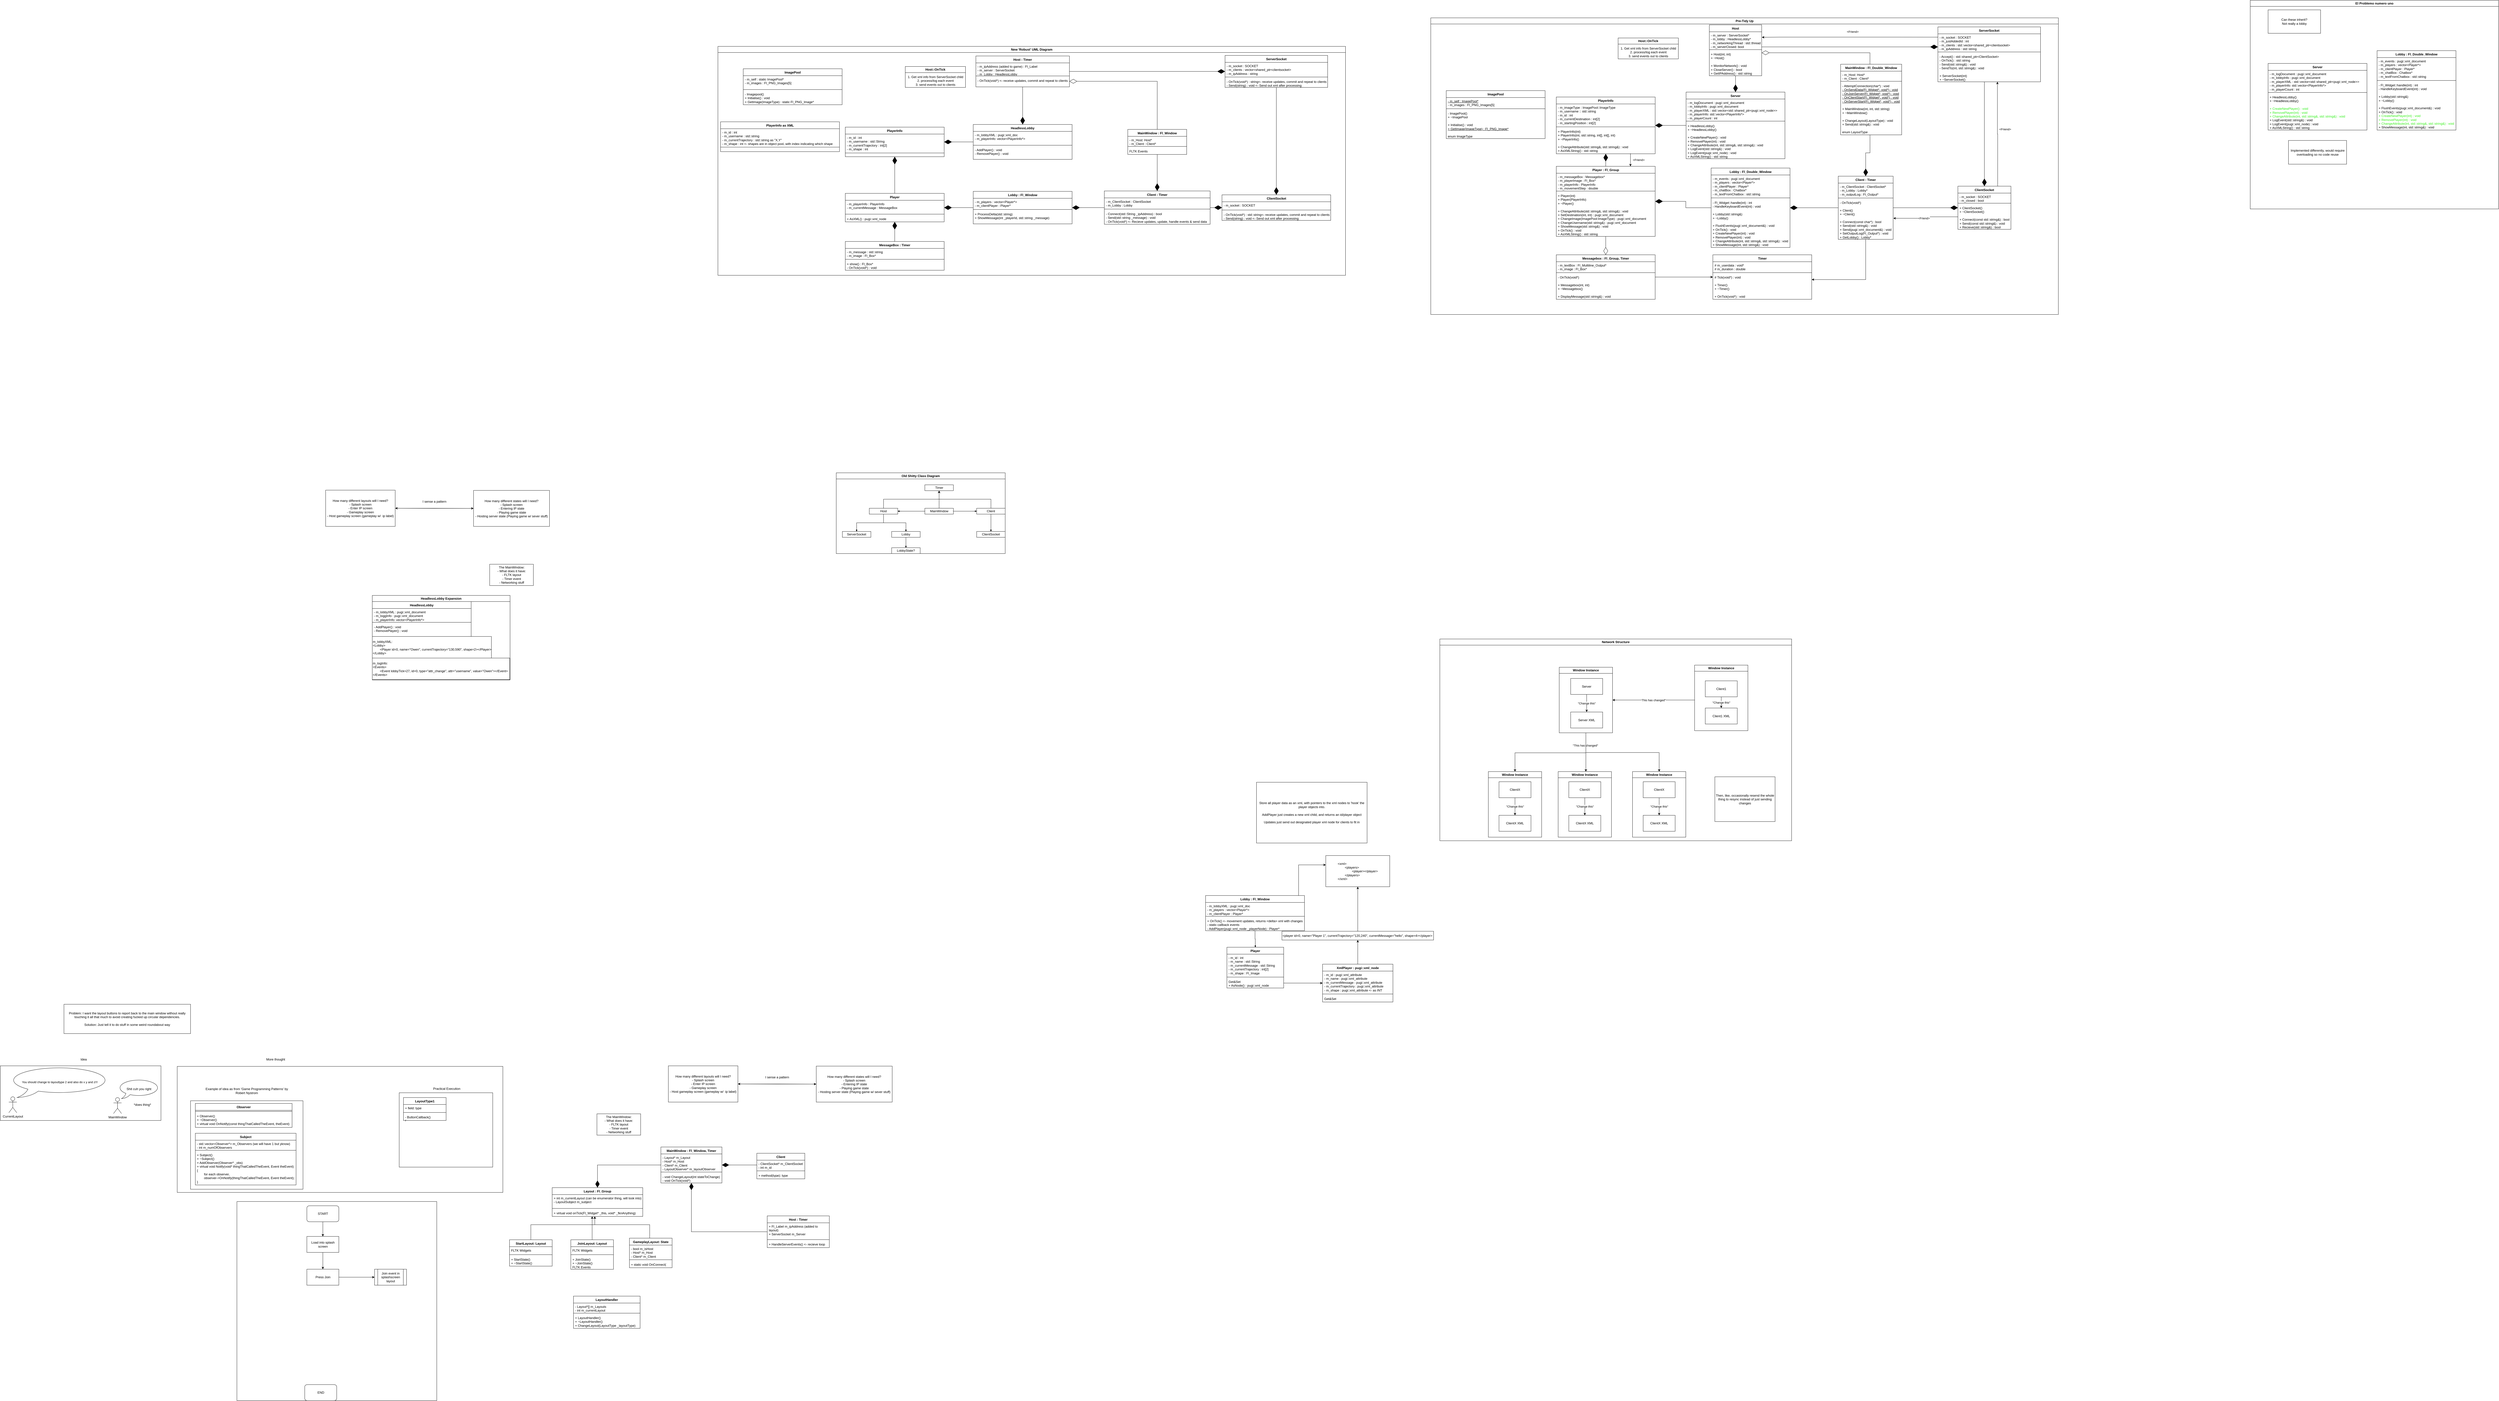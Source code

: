 <mxfile version="24.7.17">
  <diagram name="Page-1" id="yq5wpH8UUtGG7YL4Iajt">
    <mxGraphModel dx="4969" dy="3847" grid="0" gridSize="10" guides="1" tooltips="1" connect="1" arrows="1" fold="1" page="0" pageScale="1" pageWidth="827" pageHeight="1169" math="0" shadow="0">
      <root>
        <mxCell id="0" />
        <mxCell id="1" parent="0" />
        <mxCell id="b8F4gOIEir1qatEB7NrS-1" value="The MainWindow:&lt;div&gt;- What does it have:&lt;/div&gt;&lt;div&gt;- FLTK layout&lt;/div&gt;&lt;div&gt;- Timer event&lt;/div&gt;&lt;div&gt;- Networking stuff&lt;/div&gt;" style="rounded=0;whiteSpace=wrap;html=1;" parent="1" vertex="1">
          <mxGeometry x="-451.5" y="-328" width="164" height="80" as="geometry" />
        </mxCell>
        <mxCell id="b8F4gOIEir1qatEB7NrS-13" style="edgeStyle=orthogonalEdgeStyle;rounded=0;orthogonalLoop=1;jettySize=auto;html=1;" parent="1" source="b8F4gOIEir1qatEB7NrS-10" target="b8F4gOIEir1qatEB7NrS-11" edge="1">
          <mxGeometry relative="1" as="geometry" />
        </mxCell>
        <mxCell id="b8F4gOIEir1qatEB7NrS-10" value="How many different layouts will I need?&lt;div&gt;- Splash screen&lt;/div&gt;&lt;div&gt;- Enter IP screen&lt;/div&gt;&lt;div&gt;- Gameplay screen&lt;/div&gt;&lt;div&gt;- Host gameplay screen (gameplay w/&amp;nbsp; ip label)&lt;/div&gt;" style="rounded=0;whiteSpace=wrap;html=1;" parent="1" vertex="1">
          <mxGeometry x="-1067" y="-606" width="261" height="136" as="geometry" />
        </mxCell>
        <mxCell id="b8F4gOIEir1qatEB7NrS-12" style="edgeStyle=orthogonalEdgeStyle;rounded=0;orthogonalLoop=1;jettySize=auto;html=1;" parent="1" source="b8F4gOIEir1qatEB7NrS-11" target="b8F4gOIEir1qatEB7NrS-10" edge="1">
          <mxGeometry relative="1" as="geometry" />
        </mxCell>
        <mxCell id="b8F4gOIEir1qatEB7NrS-11" value="How many different states will I need?&lt;div&gt;- Splash screen&lt;/div&gt;&lt;div&gt;- Entering IP state&lt;/div&gt;&lt;div&gt;- Playing game state&lt;/div&gt;&lt;div&gt;- Hosting server state (Playing game w/ sever stuff)&lt;/div&gt;" style="rounded=0;whiteSpace=wrap;html=1;" parent="1" vertex="1">
          <mxGeometry x="-512" y="-605" width="285" height="135" as="geometry" />
        </mxCell>
        <mxCell id="b8F4gOIEir1qatEB7NrS-14" value="I sense a pattern" style="text;html=1;align=center;verticalAlign=middle;whiteSpace=wrap;rounded=0;" parent="1" vertex="1">
          <mxGeometry x="-714" y="-586" width="111" height="46" as="geometry" />
        </mxCell>
        <mxCell id="SYQM-4PjF2y8yklKP7hK-8" style="edgeStyle=orthogonalEdgeStyle;rounded=0;orthogonalLoop=1;jettySize=auto;html=1;endArrow=diamondThin;endFill=1;" parent="1" source="KaccqoFZPRnFrRSO-g2V-6" target="SYQM-4PjF2y8yklKP7hK-4" edge="1">
          <mxGeometry relative="1" as="geometry" />
        </mxCell>
        <mxCell id="SYQM-4PjF2y8yklKP7hK-9" style="edgeStyle=orthogonalEdgeStyle;rounded=0;orthogonalLoop=1;jettySize=auto;html=1;" parent="1" source="KaccqoFZPRnFrRSO-g2V-6" target="SYQM-4PjF2y8yklKP7hK-1" edge="1">
          <mxGeometry relative="1" as="geometry">
            <Array as="points">
              <mxPoint x="2584" y="800" />
              <mxPoint x="2865" y="800" />
            </Array>
          </mxGeometry>
        </mxCell>
        <mxCell id="KaccqoFZPRnFrRSO-g2V-6" value="Lobby : Fl_Window" style="swimlane;fontStyle=1;align=center;verticalAlign=top;childLayout=stackLayout;horizontal=1;startSize=26;horizontalStack=0;resizeParent=1;resizeParentMax=0;resizeLast=0;collapsible=1;marginBottom=0;whiteSpace=wrap;html=1;" parent="1" vertex="1">
          <mxGeometry x="2235" y="915" width="371" height="132" as="geometry" />
        </mxCell>
        <mxCell id="KaccqoFZPRnFrRSO-g2V-7" value="&lt;div&gt;- m_lobbyXML : pugi::xml_doc&lt;/div&gt;&lt;div&gt;- m_players : vector&amp;lt;Player*&amp;gt;&lt;br&gt;&lt;/div&gt;&lt;div&gt;- m_clientPlayer : Player*&lt;/div&gt;" style="text;strokeColor=none;fillColor=none;align=left;verticalAlign=top;spacingLeft=4;spacingRight=4;overflow=hidden;rotatable=0;points=[[0,0.5],[1,0.5]];portConstraint=eastwest;whiteSpace=wrap;html=1;" parent="KaccqoFZPRnFrRSO-g2V-6" vertex="1">
          <mxGeometry y="26" width="371" height="48" as="geometry" />
        </mxCell>
        <mxCell id="KaccqoFZPRnFrRSO-g2V-8" value="" style="line;strokeWidth=1;fillColor=none;align=left;verticalAlign=middle;spacingTop=-1;spacingLeft=3;spacingRight=3;rotatable=0;labelPosition=right;points=[];portConstraint=eastwest;strokeColor=inherit;" parent="KaccqoFZPRnFrRSO-g2V-6" vertex="1">
          <mxGeometry y="74" width="371" height="8" as="geometry" />
        </mxCell>
        <mxCell id="KaccqoFZPRnFrRSO-g2V-9" value="+ OnTick() &amp;lt;- movement updates, returns &amp;lt;delta&amp;gt; xml with changes&lt;div&gt;- static callback events&lt;/div&gt;&lt;div&gt;- AddPlayer(pugi::xml_node _playerNode) : Player*&lt;/div&gt;" style="text;strokeColor=none;fillColor=none;align=left;verticalAlign=top;spacingLeft=4;spacingRight=4;overflow=hidden;rotatable=0;points=[[0,0.5],[1,0.5]];portConstraint=eastwest;whiteSpace=wrap;html=1;" parent="KaccqoFZPRnFrRSO-g2V-6" vertex="1">
          <mxGeometry y="82" width="371" height="50" as="geometry" />
        </mxCell>
        <mxCell id="KaccqoFZPRnFrRSO-g2V-10" value="&lt;div&gt;Store all player data as an xml, with pointers to the xml nodes to &#39;hook&#39; the player objects into.&lt;/div&gt;&lt;div&gt;&lt;br&gt;&lt;/div&gt;&lt;div&gt;AddPlayer just creates a new xml child, and returns an id/player object&lt;br&gt;&lt;/div&gt;&lt;div&gt;&lt;br&gt;&lt;/div&gt;&lt;div&gt;Updates just send out designated player xml node for clients to fit in&lt;br&gt;&lt;/div&gt;" style="rounded=0;whiteSpace=wrap;html=1;" parent="1" vertex="1">
          <mxGeometry x="2426" y="490" width="415" height="228" as="geometry" />
        </mxCell>
        <mxCell id="KaccqoFZPRnFrRSO-g2V-11" value="Old Shitty Class Diagram" style="swimlane;whiteSpace=wrap;html=1;" parent="1" vertex="1">
          <mxGeometry x="849" y="-671" width="634" height="303" as="geometry" />
        </mxCell>
        <mxCell id="lRHqwcnJTcvbSiFpysJF-5" style="edgeStyle=orthogonalEdgeStyle;rounded=0;orthogonalLoop=1;jettySize=auto;html=1;" parent="KaccqoFZPRnFrRSO-g2V-11" source="lRHqwcnJTcvbSiFpysJF-3" target="lRHqwcnJTcvbSiFpysJF-4" edge="1">
          <mxGeometry relative="1" as="geometry" />
        </mxCell>
        <mxCell id="lRHqwcnJTcvbSiFpysJF-11" style="edgeStyle=orthogonalEdgeStyle;rounded=0;orthogonalLoop=1;jettySize=auto;html=1;endArrow=diamondThin;endFill=1;" parent="KaccqoFZPRnFrRSO-g2V-11" source="lRHqwcnJTcvbSiFpysJF-3" target="lRHqwcnJTcvbSiFpysJF-6" edge="1">
          <mxGeometry relative="1" as="geometry" />
        </mxCell>
        <mxCell id="lRHqwcnJTcvbSiFpysJF-12" style="edgeStyle=orthogonalEdgeStyle;rounded=0;orthogonalLoop=1;jettySize=auto;html=1;endArrow=diamondThin;endFill=1;" parent="KaccqoFZPRnFrRSO-g2V-11" source="lRHqwcnJTcvbSiFpysJF-3" target="lRHqwcnJTcvbSiFpysJF-7" edge="1">
          <mxGeometry relative="1" as="geometry" />
        </mxCell>
        <mxCell id="lRHqwcnJTcvbSiFpysJF-3" value="MainWindow" style="rounded=0;whiteSpace=wrap;html=1;" parent="KaccqoFZPRnFrRSO-g2V-11" vertex="1">
          <mxGeometry x="332.5" y="133" width="107" height="22" as="geometry" />
        </mxCell>
        <mxCell id="lRHqwcnJTcvbSiFpysJF-4" value="Timer" style="rounded=0;whiteSpace=wrap;html=1;" parent="KaccqoFZPRnFrRSO-g2V-11" vertex="1">
          <mxGeometry x="332.5" y="45" width="107" height="22" as="geometry" />
        </mxCell>
        <mxCell id="lRHqwcnJTcvbSiFpysJF-9" style="edgeStyle=orthogonalEdgeStyle;rounded=0;orthogonalLoop=1;jettySize=auto;html=1;" parent="KaccqoFZPRnFrRSO-g2V-11" source="lRHqwcnJTcvbSiFpysJF-6" target="lRHqwcnJTcvbSiFpysJF-4" edge="1">
          <mxGeometry relative="1" as="geometry">
            <Array as="points">
              <mxPoint x="178" y="99" />
              <mxPoint x="386" y="99" />
            </Array>
          </mxGeometry>
        </mxCell>
        <mxCell id="lRHqwcnJTcvbSiFpysJF-13" style="edgeStyle=orthogonalEdgeStyle;rounded=0;orthogonalLoop=1;jettySize=auto;html=1;endArrow=diamondThin;endFill=1;" parent="KaccqoFZPRnFrRSO-g2V-11" source="lRHqwcnJTcvbSiFpysJF-6" target="lRHqwcnJTcvbSiFpysJF-10" edge="1">
          <mxGeometry relative="1" as="geometry" />
        </mxCell>
        <mxCell id="KaccqoFZPRnFrRSO-g2V-2" style="edgeStyle=orthogonalEdgeStyle;rounded=0;orthogonalLoop=1;jettySize=auto;html=1;endArrow=diamondThin;endFill=1;" parent="KaccqoFZPRnFrRSO-g2V-11" source="lRHqwcnJTcvbSiFpysJF-6" target="KaccqoFZPRnFrRSO-g2V-1" edge="1">
          <mxGeometry relative="1" as="geometry" />
        </mxCell>
        <mxCell id="lRHqwcnJTcvbSiFpysJF-6" value="Host" style="rounded=0;whiteSpace=wrap;html=1;" parent="KaccqoFZPRnFrRSO-g2V-11" vertex="1">
          <mxGeometry x="124" y="133" width="107" height="22" as="geometry" />
        </mxCell>
        <mxCell id="lRHqwcnJTcvbSiFpysJF-8" style="edgeStyle=orthogonalEdgeStyle;rounded=0;orthogonalLoop=1;jettySize=auto;html=1;" parent="KaccqoFZPRnFrRSO-g2V-11" source="lRHqwcnJTcvbSiFpysJF-7" target="lRHqwcnJTcvbSiFpysJF-4" edge="1">
          <mxGeometry relative="1" as="geometry">
            <Array as="points">
              <mxPoint x="580" y="99" />
              <mxPoint x="386" y="99" />
            </Array>
          </mxGeometry>
        </mxCell>
        <mxCell id="lRHqwcnJTcvbSiFpysJF-15" style="edgeStyle=orthogonalEdgeStyle;rounded=0;orthogonalLoop=1;jettySize=auto;html=1;endArrow=diamondThin;endFill=1;" parent="KaccqoFZPRnFrRSO-g2V-11" source="lRHqwcnJTcvbSiFpysJF-7" target="lRHqwcnJTcvbSiFpysJF-14" edge="1">
          <mxGeometry relative="1" as="geometry" />
        </mxCell>
        <mxCell id="lRHqwcnJTcvbSiFpysJF-7" value="Client" style="rounded=0;whiteSpace=wrap;html=1;" parent="KaccqoFZPRnFrRSO-g2V-11" vertex="1">
          <mxGeometry x="527" y="133" width="107" height="22" as="geometry" />
        </mxCell>
        <mxCell id="lRHqwcnJTcvbSiFpysJF-10" value="ServerSocket" style="rounded=0;whiteSpace=wrap;html=1;" parent="KaccqoFZPRnFrRSO-g2V-11" vertex="1">
          <mxGeometry x="23" y="220" width="107" height="22" as="geometry" />
        </mxCell>
        <mxCell id="lRHqwcnJTcvbSiFpysJF-14" value="ClientSocket" style="rounded=0;whiteSpace=wrap;html=1;" parent="KaccqoFZPRnFrRSO-g2V-11" vertex="1">
          <mxGeometry x="527" y="220" width="107" height="22" as="geometry" />
        </mxCell>
        <mxCell id="KaccqoFZPRnFrRSO-g2V-4" style="edgeStyle=orthogonalEdgeStyle;rounded=0;orthogonalLoop=1;jettySize=auto;html=1;endArrow=diamondThin;endFill=1;" parent="KaccqoFZPRnFrRSO-g2V-11" source="KaccqoFZPRnFrRSO-g2V-1" target="KaccqoFZPRnFrRSO-g2V-3" edge="1">
          <mxGeometry relative="1" as="geometry" />
        </mxCell>
        <mxCell id="KaccqoFZPRnFrRSO-g2V-1" value="Lobby" style="rounded=0;whiteSpace=wrap;html=1;" parent="KaccqoFZPRnFrRSO-g2V-11" vertex="1">
          <mxGeometry x="208" y="220" width="107" height="22" as="geometry" />
        </mxCell>
        <mxCell id="KaccqoFZPRnFrRSO-g2V-3" value="LobbyState?" style="rounded=0;whiteSpace=wrap;html=1;" parent="KaccqoFZPRnFrRSO-g2V-11" vertex="1">
          <mxGeometry x="208" y="281" width="107" height="22" as="geometry" />
        </mxCell>
        <mxCell id="SYQM-4PjF2y8yklKP7hK-1" value="&lt;div style=&quot;text-align: left;&quot;&gt;&amp;lt;xml&amp;gt;&lt;/div&gt;&lt;div style=&quot;text-align: left;&quot;&gt;&lt;span style=&quot;white-space: pre;&quot;&gt;&#x9;&lt;/span&gt;&amp;lt;players&amp;gt;&lt;/div&gt;&lt;div style=&quot;text-align: left;&quot;&gt;&lt;span style=&quot;white-space: pre;&quot;&gt;&#x9;&lt;/span&gt;&lt;span style=&quot;white-space: pre;&quot;&gt;&#x9;&lt;/span&gt;&amp;lt;player&amp;gt;&amp;lt;/player&amp;gt;&lt;/div&gt;&lt;div style=&quot;text-align: left;&quot;&gt;&lt;span style=&quot;white-space: pre;&quot;&gt;&#x9;&lt;/span&gt;&amp;lt;/players&amp;gt;&lt;br&gt;&lt;/div&gt;&lt;div style=&quot;text-align: left;&quot;&gt;&amp;lt;/xml&amp;gt;&lt;br&gt;&lt;/div&gt;" style="rounded=0;whiteSpace=wrap;html=1;" parent="1" vertex="1">
          <mxGeometry x="2686" y="765" width="240" height="117" as="geometry" />
        </mxCell>
        <mxCell id="SYQM-4PjF2y8yklKP7hK-4" value="Player" style="swimlane;fontStyle=1;align=center;verticalAlign=top;childLayout=stackLayout;horizontal=1;startSize=26;horizontalStack=0;resizeParent=1;resizeParentMax=0;resizeLast=0;collapsible=1;marginBottom=0;whiteSpace=wrap;html=1;" parent="1" vertex="1">
          <mxGeometry x="2315" y="1109" width="213" height="153" as="geometry" />
        </mxCell>
        <mxCell id="SYQM-4PjF2y8yklKP7hK-5" value="&lt;div&gt;- m_id : int&lt;/div&gt;&lt;div&gt;- m_name : std::String&lt;/div&gt;&lt;div&gt;- m_currentMessage : std::String&lt;/div&gt;&lt;div&gt;- m_currentTrajectory : int[2]&lt;br&gt;&lt;/div&gt;&lt;div&gt;- m_shape : Fl_Image&lt;br&gt;&lt;/div&gt;" style="text;strokeColor=none;fillColor=none;align=left;verticalAlign=top;spacingLeft=4;spacingRight=4;overflow=hidden;rotatable=0;points=[[0,0.5],[1,0.5]];portConstraint=eastwest;whiteSpace=wrap;html=1;" parent="SYQM-4PjF2y8yklKP7hK-4" vertex="1">
          <mxGeometry y="26" width="213" height="82" as="geometry" />
        </mxCell>
        <mxCell id="SYQM-4PjF2y8yklKP7hK-6" value="" style="line;strokeWidth=1;fillColor=none;align=left;verticalAlign=middle;spacingTop=-1;spacingLeft=3;spacingRight=3;rotatable=0;labelPosition=right;points=[];portConstraint=eastwest;strokeColor=inherit;" parent="SYQM-4PjF2y8yklKP7hK-4" vertex="1">
          <mxGeometry y="108" width="213" height="8" as="geometry" />
        </mxCell>
        <mxCell id="SYQM-4PjF2y8yklKP7hK-7" value="Get&amp;amp;Set&lt;div&gt;+ AsNode() : pugi::xml_node&lt;/div&gt;" style="text;strokeColor=none;fillColor=none;align=left;verticalAlign=top;spacingLeft=4;spacingRight=4;overflow=hidden;rotatable=0;points=[[0,0.5],[1,0.5]];portConstraint=eastwest;whiteSpace=wrap;html=1;" parent="SYQM-4PjF2y8yklKP7hK-4" vertex="1">
          <mxGeometry y="116" width="213" height="37" as="geometry" />
        </mxCell>
        <mxCell id="SYQM-4PjF2y8yklKP7hK-44" value="Network Structure" style="swimlane;whiteSpace=wrap;html=1;" parent="1" vertex="1">
          <mxGeometry x="3114" y="-47.5" width="1320" height="757" as="geometry" />
        </mxCell>
        <mxCell id="SYQM-4PjF2y8yklKP7hK-28" value="This has changed&quot;" style="edgeStyle=orthogonalEdgeStyle;rounded=0;orthogonalLoop=1;jettySize=auto;html=1;" parent="SYQM-4PjF2y8yklKP7hK-44" source="SYQM-4PjF2y8yklKP7hK-25" target="SYQM-4PjF2y8yklKP7hK-26" edge="1">
          <mxGeometry relative="1" as="geometry">
            <Array as="points">
              <mxPoint x="913" y="229" />
              <mxPoint x="913" y="229" />
            </Array>
          </mxGeometry>
        </mxCell>
        <mxCell id="SYQM-4PjF2y8yklKP7hK-25" value="Window Instance" style="swimlane;whiteSpace=wrap;html=1;" parent="SYQM-4PjF2y8yklKP7hK-44" vertex="1">
          <mxGeometry x="956" y="98" width="200" height="246" as="geometry" />
        </mxCell>
        <mxCell id="SYQM-4PjF2y8yklKP7hK-30" value="&quot;Change this&quot;" style="edgeStyle=orthogonalEdgeStyle;rounded=0;orthogonalLoop=1;jettySize=auto;html=1;" parent="SYQM-4PjF2y8yklKP7hK-25" source="SYQM-4PjF2y8yklKP7hK-16" target="SYQM-4PjF2y8yklKP7hK-18" edge="1">
          <mxGeometry relative="1" as="geometry" />
        </mxCell>
        <mxCell id="SYQM-4PjF2y8yklKP7hK-16" value="Client1" style="rounded=0;whiteSpace=wrap;html=1;" parent="SYQM-4PjF2y8yklKP7hK-25" vertex="1">
          <mxGeometry x="40" y="59" width="120" height="60" as="geometry" />
        </mxCell>
        <mxCell id="SYQM-4PjF2y8yklKP7hK-18" value="Client1 XML" style="rounded=0;whiteSpace=wrap;html=1;" parent="SYQM-4PjF2y8yklKP7hK-25" vertex="1">
          <mxGeometry x="40" y="161" width="120" height="60" as="geometry" />
        </mxCell>
        <mxCell id="SYQM-4PjF2y8yklKP7hK-29" value="&quot;This has changed&quot;" style="edgeStyle=orthogonalEdgeStyle;rounded=0;orthogonalLoop=1;jettySize=auto;html=1;" parent="SYQM-4PjF2y8yklKP7hK-44" source="SYQM-4PjF2y8yklKP7hK-26" target="SYQM-4PjF2y8yklKP7hK-27" edge="1">
          <mxGeometry x="-0.354" y="-2" relative="1" as="geometry">
            <Array as="points">
              <mxPoint x="548" y="534" />
            </Array>
            <mxPoint as="offset" />
          </mxGeometry>
        </mxCell>
        <mxCell id="SYQM-4PjF2y8yklKP7hK-42" style="edgeStyle=orthogonalEdgeStyle;rounded=0;orthogonalLoop=1;jettySize=auto;html=1;" parent="SYQM-4PjF2y8yklKP7hK-44" source="SYQM-4PjF2y8yklKP7hK-26" target="SYQM-4PjF2y8yklKP7hK-33" edge="1">
          <mxGeometry relative="1" as="geometry">
            <Array as="points">
              <mxPoint x="548" y="426" />
              <mxPoint x="823" y="426" />
            </Array>
          </mxGeometry>
        </mxCell>
        <mxCell id="SYQM-4PjF2y8yklKP7hK-43" style="edgeStyle=orthogonalEdgeStyle;rounded=0;orthogonalLoop=1;jettySize=auto;html=1;" parent="SYQM-4PjF2y8yklKP7hK-44" source="SYQM-4PjF2y8yklKP7hK-26" target="SYQM-4PjF2y8yklKP7hK-37" edge="1">
          <mxGeometry relative="1" as="geometry">
            <Array as="points">
              <mxPoint x="548" y="427" />
              <mxPoint x="282" y="427" />
            </Array>
          </mxGeometry>
        </mxCell>
        <mxCell id="SYQM-4PjF2y8yklKP7hK-26" value="Window Instance" style="swimlane;whiteSpace=wrap;html=1;" parent="SYQM-4PjF2y8yklKP7hK-44" vertex="1">
          <mxGeometry x="448" y="106" width="200" height="246" as="geometry" />
        </mxCell>
        <mxCell id="SYQM-4PjF2y8yklKP7hK-12" value="&quot;Change this&quot;" style="edgeStyle=orthogonalEdgeStyle;rounded=0;orthogonalLoop=1;jettySize=auto;html=1;" parent="SYQM-4PjF2y8yklKP7hK-26" source="SYQM-4PjF2y8yklKP7hK-10" target="SYQM-4PjF2y8yklKP7hK-11" edge="1">
          <mxGeometry relative="1" as="geometry" />
        </mxCell>
        <mxCell id="SYQM-4PjF2y8yklKP7hK-10" value="Server" style="rounded=0;whiteSpace=wrap;html=1;" parent="SYQM-4PjF2y8yklKP7hK-26" vertex="1">
          <mxGeometry x="43" y="42" width="120" height="60" as="geometry" />
        </mxCell>
        <mxCell id="SYQM-4PjF2y8yklKP7hK-11" value="Server XML" style="rounded=0;whiteSpace=wrap;html=1;" parent="SYQM-4PjF2y8yklKP7hK-26" vertex="1">
          <mxGeometry x="43" y="168" width="120" height="60" as="geometry" />
        </mxCell>
        <mxCell id="SYQM-4PjF2y8yklKP7hK-27" value="Window Instance" style="swimlane;whiteSpace=wrap;html=1;" parent="SYQM-4PjF2y8yklKP7hK-44" vertex="1">
          <mxGeometry x="444" y="497.5" width="200" height="246" as="geometry" />
        </mxCell>
        <mxCell id="SYQM-4PjF2y8yklKP7hK-21" value="&quot;Change this&quot;" style="edgeStyle=orthogonalEdgeStyle;rounded=0;orthogonalLoop=1;jettySize=auto;html=1;" parent="SYQM-4PjF2y8yklKP7hK-27" source="SYQM-4PjF2y8yklKP7hK-22" target="SYQM-4PjF2y8yklKP7hK-24" edge="1">
          <mxGeometry relative="1" as="geometry" />
        </mxCell>
        <mxCell id="SYQM-4PjF2y8yklKP7hK-22" value="ClientX" style="rounded=0;whiteSpace=wrap;html=1;" parent="SYQM-4PjF2y8yklKP7hK-27" vertex="1">
          <mxGeometry x="40" y="38" width="120" height="60" as="geometry" />
        </mxCell>
        <mxCell id="SYQM-4PjF2y8yklKP7hK-24" value="ClientX XML" style="rounded=0;whiteSpace=wrap;html=1;" parent="SYQM-4PjF2y8yklKP7hK-27" vertex="1">
          <mxGeometry x="40" y="164" width="120" height="60" as="geometry" />
        </mxCell>
        <mxCell id="SYQM-4PjF2y8yklKP7hK-31" value="Then, like, occasionally resend the whole thing to resync instead of just sending changes" style="rounded=0;whiteSpace=wrap;html=1;" parent="SYQM-4PjF2y8yklKP7hK-44" vertex="1">
          <mxGeometry x="1032" y="517" width="226" height="168" as="geometry" />
        </mxCell>
        <mxCell id="SYQM-4PjF2y8yklKP7hK-33" value="Window Instance" style="swimlane;whiteSpace=wrap;html=1;" parent="SYQM-4PjF2y8yklKP7hK-44" vertex="1">
          <mxGeometry x="723" y="497.5" width="200" height="246" as="geometry" />
        </mxCell>
        <mxCell id="SYQM-4PjF2y8yklKP7hK-34" value="&quot;Change this&quot;" style="edgeStyle=orthogonalEdgeStyle;rounded=0;orthogonalLoop=1;jettySize=auto;html=1;" parent="SYQM-4PjF2y8yklKP7hK-33" source="SYQM-4PjF2y8yklKP7hK-35" target="SYQM-4PjF2y8yklKP7hK-36" edge="1">
          <mxGeometry relative="1" as="geometry" />
        </mxCell>
        <mxCell id="SYQM-4PjF2y8yklKP7hK-35" value="ClientX" style="rounded=0;whiteSpace=wrap;html=1;" parent="SYQM-4PjF2y8yklKP7hK-33" vertex="1">
          <mxGeometry x="40" y="38" width="120" height="60" as="geometry" />
        </mxCell>
        <mxCell id="SYQM-4PjF2y8yklKP7hK-36" value="ClientX XML" style="rounded=0;whiteSpace=wrap;html=1;" parent="SYQM-4PjF2y8yklKP7hK-33" vertex="1">
          <mxGeometry x="40" y="164" width="120" height="60" as="geometry" />
        </mxCell>
        <mxCell id="SYQM-4PjF2y8yklKP7hK-37" value="Window Instance" style="swimlane;whiteSpace=wrap;html=1;" parent="SYQM-4PjF2y8yklKP7hK-44" vertex="1">
          <mxGeometry x="182" y="497.5" width="200" height="246" as="geometry" />
        </mxCell>
        <mxCell id="SYQM-4PjF2y8yklKP7hK-38" value="&quot;Change this&quot;" style="edgeStyle=orthogonalEdgeStyle;rounded=0;orthogonalLoop=1;jettySize=auto;html=1;" parent="SYQM-4PjF2y8yklKP7hK-37" source="SYQM-4PjF2y8yklKP7hK-39" target="SYQM-4PjF2y8yklKP7hK-40" edge="1">
          <mxGeometry relative="1" as="geometry" />
        </mxCell>
        <mxCell id="SYQM-4PjF2y8yklKP7hK-39" value="ClientX" style="rounded=0;whiteSpace=wrap;html=1;" parent="SYQM-4PjF2y8yklKP7hK-37" vertex="1">
          <mxGeometry x="40" y="38" width="120" height="60" as="geometry" />
        </mxCell>
        <mxCell id="SYQM-4PjF2y8yklKP7hK-40" value="ClientX XML" style="rounded=0;whiteSpace=wrap;html=1;" parent="SYQM-4PjF2y8yklKP7hK-37" vertex="1">
          <mxGeometry x="40" y="164" width="120" height="60" as="geometry" />
        </mxCell>
        <mxCell id="MCiig3NWbTXzhYBneaLN-7" style="edgeStyle=orthogonalEdgeStyle;rounded=0;orthogonalLoop=1;jettySize=auto;html=1;" parent="1" source="MCiig3NWbTXzhYBneaLN-1" target="MCiig3NWbTXzhYBneaLN-6" edge="1">
          <mxGeometry relative="1" as="geometry" />
        </mxCell>
        <mxCell id="MCiig3NWbTXzhYBneaLN-1" value="XmlPlayer : pugi::xml_node" style="swimlane;fontStyle=1;align=center;verticalAlign=top;childLayout=stackLayout;horizontal=1;startSize=26;horizontalStack=0;resizeParent=1;resizeParentMax=0;resizeLast=0;collapsible=1;marginBottom=0;whiteSpace=wrap;html=1;" parent="1" vertex="1">
          <mxGeometry x="2674" y="1172.5" width="264" height="142" as="geometry" />
        </mxCell>
        <mxCell id="MCiig3NWbTXzhYBneaLN-2" value="&lt;div&gt;- m_id : pugi::xml_attribute&lt;/div&gt;&lt;div&gt;- m_name :&amp;nbsp;&lt;span style=&quot;background-color: initial;&quot;&gt;pugi::xml_attribute&lt;/span&gt;&lt;/div&gt;&lt;div&gt;- m_currentMessage :&amp;nbsp;&lt;span style=&quot;background-color: initial;&quot;&gt;pugi::xml_attribute&lt;/span&gt;&lt;/div&gt;&lt;div&gt;- m_currentTrajectory :&amp;nbsp;&lt;span style=&quot;background-color: initial;&quot;&gt;pugi::xml_attribute&lt;/span&gt;&lt;/div&gt;&lt;div&gt;&lt;span style=&quot;background-color: initial;&quot;&gt;- m_shape :&amp;nbsp;&lt;/span&gt;&lt;span style=&quot;background-color: initial;&quot;&gt;pugi::xml_attribute &amp;lt;- as INT&lt;/span&gt;&lt;/div&gt;" style="text;strokeColor=none;fillColor=none;align=left;verticalAlign=top;spacingLeft=4;spacingRight=4;overflow=hidden;rotatable=0;points=[[0,0.5],[1,0.5]];portConstraint=eastwest;whiteSpace=wrap;html=1;" parent="MCiig3NWbTXzhYBneaLN-1" vertex="1">
          <mxGeometry y="26" width="264" height="82" as="geometry" />
        </mxCell>
        <mxCell id="MCiig3NWbTXzhYBneaLN-3" value="" style="line;strokeWidth=1;fillColor=none;align=left;verticalAlign=middle;spacingTop=-1;spacingLeft=3;spacingRight=3;rotatable=0;labelPosition=right;points=[];portConstraint=eastwest;strokeColor=inherit;" parent="MCiig3NWbTXzhYBneaLN-1" vertex="1">
          <mxGeometry y="108" width="264" height="8" as="geometry" />
        </mxCell>
        <mxCell id="MCiig3NWbTXzhYBneaLN-4" value="Get&amp;amp;Set" style="text;strokeColor=none;fillColor=none;align=left;verticalAlign=top;spacingLeft=4;spacingRight=4;overflow=hidden;rotatable=0;points=[[0,0.5],[1,0.5]];portConstraint=eastwest;whiteSpace=wrap;html=1;" parent="MCiig3NWbTXzhYBneaLN-1" vertex="1">
          <mxGeometry y="116" width="264" height="26" as="geometry" />
        </mxCell>
        <mxCell id="MCiig3NWbTXzhYBneaLN-5" style="edgeStyle=orthogonalEdgeStyle;rounded=0;orthogonalLoop=1;jettySize=auto;html=1;" parent="1" source="SYQM-4PjF2y8yklKP7hK-7" target="MCiig3NWbTXzhYBneaLN-1" edge="1">
          <mxGeometry relative="1" as="geometry" />
        </mxCell>
        <mxCell id="MCiig3NWbTXzhYBneaLN-8" style="edgeStyle=orthogonalEdgeStyle;rounded=0;orthogonalLoop=1;jettySize=auto;html=1;" parent="1" source="MCiig3NWbTXzhYBneaLN-6" target="SYQM-4PjF2y8yklKP7hK-1" edge="1">
          <mxGeometry relative="1" as="geometry" />
        </mxCell>
        <mxCell id="MCiig3NWbTXzhYBneaLN-6" value="&amp;lt;player id=0, name=&quot;Player 1&quot;, currentTrajectory=&quot;120,240&quot;, currentMessage=&quot;hello&quot;, shape=4&amp;gt;&amp;lt;/player&amp;gt;&amp;nbsp;" style="rounded=0;whiteSpace=wrap;html=1;" parent="1" vertex="1">
          <mxGeometry x="2521.5" y="1049" width="569" height="33" as="geometry" />
        </mxCell>
        <mxCell id="MCiig3NWbTXzhYBneaLN-63" value="New &#39;Robust&#39; UML Diagram" style="swimlane;whiteSpace=wrap;html=1;" parent="1" vertex="1">
          <mxGeometry x="405" y="-2271" width="2355" height="859" as="geometry" />
        </mxCell>
        <mxCell id="MCiig3NWbTXzhYBneaLN-16" style="edgeStyle=orthogonalEdgeStyle;rounded=0;orthogonalLoop=1;jettySize=auto;html=1;endSize=26;endArrow=diamondThin;endFill=1;" parent="MCiig3NWbTXzhYBneaLN-63" source="b8F4gOIEir1qatEB7NrS-30" target="MCiig3NWbTXzhYBneaLN-12" edge="1">
          <mxGeometry relative="1" as="geometry" />
        </mxCell>
        <mxCell id="MCiig3NWbTXzhYBneaLN-44" style="edgeStyle=orthogonalEdgeStyle;rounded=0;orthogonalLoop=1;jettySize=auto;html=1;endArrow=diamondThin;endFill=1;endSize=26;" parent="MCiig3NWbTXzhYBneaLN-63" source="b8F4gOIEir1qatEB7NrS-30" target="MCiig3NWbTXzhYBneaLN-20" edge="1">
          <mxGeometry relative="1" as="geometry" />
        </mxCell>
        <mxCell id="b8F4gOIEir1qatEB7NrS-30" value="Host : Timer" style="swimlane;fontStyle=1;align=center;verticalAlign=top;childLayout=stackLayout;horizontal=1;startSize=26;horizontalStack=0;resizeParent=1;resizeParentMax=0;resizeLast=0;collapsible=1;marginBottom=0;whiteSpace=wrap;html=1;" parent="MCiig3NWbTXzhYBneaLN-63" vertex="1">
          <mxGeometry x="968" y="36" width="351" height="116" as="geometry" />
        </mxCell>
        <mxCell id="b8F4gOIEir1qatEB7NrS-31" value="- m_ipAddress (added to game) : Fl_Label&lt;br&gt;&lt;div&gt;- m_server : ServerSocket&lt;br&gt;&lt;/div&gt;&lt;div&gt;- m_Lobby : HeadlessLobby&lt;/div&gt;" style="text;strokeColor=none;fillColor=none;align=left;verticalAlign=top;spacingLeft=4;spacingRight=4;overflow=hidden;rotatable=0;points=[[0,0.5],[1,0.5]];portConstraint=eastwest;whiteSpace=wrap;html=1;" parent="b8F4gOIEir1qatEB7NrS-30" vertex="1">
          <mxGeometry y="26" width="351" height="45" as="geometry" />
        </mxCell>
        <mxCell id="b8F4gOIEir1qatEB7NrS-32" value="" style="line;strokeWidth=1;fillColor=none;align=left;verticalAlign=middle;spacingTop=-1;spacingLeft=3;spacingRight=3;rotatable=0;labelPosition=right;points=[];portConstraint=eastwest;strokeColor=inherit;" parent="b8F4gOIEir1qatEB7NrS-30" vertex="1">
          <mxGeometry y="71" width="351" height="8" as="geometry" />
        </mxCell>
        <mxCell id="b8F4gOIEir1qatEB7NrS-33" value="- OnTick(void*) &amp;lt;- receive updates, commit and repeat to clients" style="text;strokeColor=none;fillColor=none;align=left;verticalAlign=top;spacingLeft=4;spacingRight=4;overflow=hidden;rotatable=0;points=[[0,0.5],[1,0.5]];portConstraint=eastwest;whiteSpace=wrap;html=1;" parent="b8F4gOIEir1qatEB7NrS-30" vertex="1">
          <mxGeometry y="79" width="351" height="37" as="geometry" />
        </mxCell>
        <mxCell id="MCiig3NWbTXzhYBneaLN-54" style="edgeStyle=orthogonalEdgeStyle;rounded=0;orthogonalLoop=1;jettySize=auto;html=1;endArrow=diamondThin;endFill=0;endSize=26;" parent="MCiig3NWbTXzhYBneaLN-63" source="b8F4gOIEir1qatEB7NrS-34" target="b8F4gOIEir1qatEB7NrS-30" edge="1">
          <mxGeometry relative="1" as="geometry">
            <Array as="points">
              <mxPoint x="1648" y="131" />
            </Array>
          </mxGeometry>
        </mxCell>
        <mxCell id="MCiig3NWbTXzhYBneaLN-55" style="edgeStyle=orthogonalEdgeStyle;rounded=0;orthogonalLoop=1;jettySize=auto;html=1;endArrow=diamondThin;endFill=1;endSize=26;" parent="MCiig3NWbTXzhYBneaLN-63" source="b8F4gOIEir1qatEB7NrS-34" target="SYQM-4PjF2y8yklKP7hK-46" edge="1">
          <mxGeometry relative="1" as="geometry" />
        </mxCell>
        <mxCell id="b8F4gOIEir1qatEB7NrS-34" value="MainWindow : Fl_Window" style="swimlane;fontStyle=1;align=center;verticalAlign=top;childLayout=stackLayout;horizontal=1;startSize=26;horizontalStack=0;resizeParent=1;resizeParentMax=0;resizeLast=0;collapsible=1;marginBottom=0;whiteSpace=wrap;html=1;" parent="MCiig3NWbTXzhYBneaLN-63" vertex="1">
          <mxGeometry x="1538" y="311.5" width="221" height="94" as="geometry" />
        </mxCell>
        <mxCell id="b8F4gOIEir1qatEB7NrS-35" value="- m_Host: Host*&lt;div&gt;- m_Client : Client*&lt;/div&gt;" style="text;strokeColor=none;fillColor=none;align=left;verticalAlign=top;spacingLeft=4;spacingRight=4;overflow=hidden;rotatable=0;points=[[0,0.5],[1,0.5]];portConstraint=eastwest;whiteSpace=wrap;html=1;" parent="b8F4gOIEir1qatEB7NrS-34" vertex="1">
          <mxGeometry y="26" width="221" height="34" as="geometry" />
        </mxCell>
        <mxCell id="b8F4gOIEir1qatEB7NrS-36" value="" style="line;strokeWidth=1;fillColor=none;align=left;verticalAlign=middle;spacingTop=-1;spacingLeft=3;spacingRight=3;rotatable=0;labelPosition=right;points=[];portConstraint=eastwest;strokeColor=inherit;" parent="b8F4gOIEir1qatEB7NrS-34" vertex="1">
          <mxGeometry y="60" width="221" height="8" as="geometry" />
        </mxCell>
        <mxCell id="b8F4gOIEir1qatEB7NrS-37" value="FLTK Events" style="text;strokeColor=none;fillColor=none;align=left;verticalAlign=top;spacingLeft=4;spacingRight=4;overflow=hidden;rotatable=0;points=[[0,0.5],[1,0.5]];portConstraint=eastwest;whiteSpace=wrap;html=1;" parent="b8F4gOIEir1qatEB7NrS-34" vertex="1">
          <mxGeometry y="68" width="221" height="26" as="geometry" />
        </mxCell>
        <mxCell id="MCiig3NWbTXzhYBneaLN-47" style="edgeStyle=orthogonalEdgeStyle;rounded=0;orthogonalLoop=1;jettySize=auto;html=1;endArrow=diamondThin;endFill=1;endSize=26;" parent="MCiig3NWbTXzhYBneaLN-63" source="SYQM-4PjF2y8yklKP7hK-46" target="MCiig3NWbTXzhYBneaLN-24" edge="1">
          <mxGeometry relative="1" as="geometry" />
        </mxCell>
        <mxCell id="MCiig3NWbTXzhYBneaLN-60" style="edgeStyle=orthogonalEdgeStyle;rounded=0;orthogonalLoop=1;jettySize=auto;html=1;endArrow=diamondThin;endFill=1;endSize=26;" parent="MCiig3NWbTXzhYBneaLN-63" source="SYQM-4PjF2y8yklKP7hK-46" target="MCiig3NWbTXzhYBneaLN-56" edge="1">
          <mxGeometry relative="1" as="geometry" />
        </mxCell>
        <mxCell id="SYQM-4PjF2y8yklKP7hK-46" value="Client : Timer" style="swimlane;fontStyle=1;align=center;verticalAlign=top;childLayout=stackLayout;horizontal=1;startSize=26;horizontalStack=0;resizeParent=1;resizeParentMax=0;resizeLast=0;collapsible=1;marginBottom=0;whiteSpace=wrap;html=1;" parent="MCiig3NWbTXzhYBneaLN-63" vertex="1">
          <mxGeometry x="1450" y="542.5" width="397" height="125" as="geometry" />
        </mxCell>
        <mxCell id="SYQM-4PjF2y8yklKP7hK-47" value="&lt;div&gt;- m_ClientSocket : ClientSocket&lt;/div&gt;&lt;div&gt;- m_Lobby : Lobby&lt;br&gt;&lt;/div&gt;" style="text;strokeColor=none;fillColor=none;align=left;verticalAlign=top;spacingLeft=4;spacingRight=4;overflow=hidden;rotatable=0;points=[[0,0.5],[1,0.5]];portConstraint=eastwest;whiteSpace=wrap;html=1;" parent="SYQM-4PjF2y8yklKP7hK-46" vertex="1">
          <mxGeometry y="26" width="397" height="38" as="geometry" />
        </mxCell>
        <mxCell id="SYQM-4PjF2y8yklKP7hK-48" value="" style="line;strokeWidth=1;fillColor=none;align=left;verticalAlign=middle;spacingTop=-1;spacingLeft=3;spacingRight=3;rotatable=0;labelPosition=right;points=[];portConstraint=eastwest;strokeColor=inherit;" parent="SYQM-4PjF2y8yklKP7hK-46" vertex="1">
          <mxGeometry y="64" width="397" height="8" as="geometry" />
        </mxCell>
        <mxCell id="SYQM-4PjF2y8yklKP7hK-49" value="&lt;div&gt;&lt;span style=&quot;background-color: initial;&quot;&gt;- Connect(std::String _ipAddress) : bool&lt;/span&gt;&lt;br&gt;&lt;/div&gt;&lt;div&gt;&lt;span style=&quot;background-color: initial;&quot;&gt;- Send(std::string _message) : void&lt;/span&gt;&lt;/div&gt;- OnTick(void*) &amp;lt;- Recieve updates, update, handle events &amp;amp; send data" style="text;strokeColor=none;fillColor=none;align=left;verticalAlign=top;spacingLeft=4;spacingRight=4;overflow=hidden;rotatable=0;points=[[0,0.5],[1,0.5]];portConstraint=eastwest;whiteSpace=wrap;html=1;" parent="SYQM-4PjF2y8yklKP7hK-46" vertex="1">
          <mxGeometry y="72" width="397" height="53" as="geometry" />
        </mxCell>
        <mxCell id="MCiig3NWbTXzhYBneaLN-62" style="edgeStyle=orthogonalEdgeStyle;rounded=0;orthogonalLoop=1;jettySize=auto;html=1;endArrow=diamondThin;endFill=1;endSize=26;" parent="MCiig3NWbTXzhYBneaLN-63" source="MCiig3NWbTXzhYBneaLN-12" target="MCiig3NWbTXzhYBneaLN-56" edge="1">
          <mxGeometry relative="1" as="geometry" />
        </mxCell>
        <mxCell id="MCiig3NWbTXzhYBneaLN-12" value="ServerSocket" style="swimlane;fontStyle=1;align=center;verticalAlign=top;childLayout=stackLayout;horizontal=1;startSize=26;horizontalStack=0;resizeParent=1;resizeParentMax=0;resizeLast=0;collapsible=1;marginBottom=0;whiteSpace=wrap;html=1;" parent="MCiig3NWbTXzhYBneaLN-63" vertex="1">
          <mxGeometry x="1903" y="34" width="385" height="120" as="geometry" />
        </mxCell>
        <mxCell id="MCiig3NWbTXzhYBneaLN-13" value="- m_socket : SOCKET&lt;div&gt;- m_clients : vector&amp;lt;shared_ptr&amp;lt;clientsocket&amp;gt;&lt;/div&gt;&lt;div&gt;- m_ipAddress : string&lt;/div&gt;" style="text;strokeColor=none;fillColor=none;align=left;verticalAlign=top;spacingLeft=4;spacingRight=4;overflow=hidden;rotatable=0;points=[[0,0.5],[1,0.5]];portConstraint=eastwest;whiteSpace=wrap;html=1;" parent="MCiig3NWbTXzhYBneaLN-12" vertex="1">
          <mxGeometry y="26" width="385" height="51" as="geometry" />
        </mxCell>
        <mxCell id="MCiig3NWbTXzhYBneaLN-14" value="" style="line;strokeWidth=1;fillColor=none;align=left;verticalAlign=middle;spacingTop=-1;spacingLeft=3;spacingRight=3;rotatable=0;labelPosition=right;points=[];portConstraint=eastwest;strokeColor=inherit;" parent="MCiig3NWbTXzhYBneaLN-12" vertex="1">
          <mxGeometry y="77" width="385" height="8" as="geometry" />
        </mxCell>
        <mxCell id="MCiig3NWbTXzhYBneaLN-15" value="- OnTick(void*) : string&amp;lt;- receive updates, commit and repeat to clients&lt;div&gt;- Send(string) : void &amp;lt;- Send out xml after processing&lt;/div&gt;" style="text;strokeColor=none;fillColor=none;align=left;verticalAlign=top;spacingLeft=4;spacingRight=4;overflow=hidden;rotatable=0;points=[[0,0.5],[1,0.5]];portConstraint=eastwest;whiteSpace=wrap;html=1;" parent="MCiig3NWbTXzhYBneaLN-12" vertex="1">
          <mxGeometry y="85" width="385" height="35" as="geometry" />
        </mxCell>
        <mxCell id="MCiig3NWbTXzhYBneaLN-17" value="Host::OnTick" style="swimlane;whiteSpace=wrap;html=1;" parent="MCiig3NWbTXzhYBneaLN-63" vertex="1">
          <mxGeometry x="703" y="75.5" width="226" height="78.5" as="geometry" />
        </mxCell>
        <mxCell id="MCiig3NWbTXzhYBneaLN-19" value="1. Get xml info from ServerSocket child&lt;div&gt;2. process/log each event&lt;/div&gt;&lt;div&gt;3. send events out to clients&lt;/div&gt;" style="text;html=1;align=center;verticalAlign=middle;resizable=0;points=[];autosize=1;strokeColor=none;fillColor=none;" parent="MCiig3NWbTXzhYBneaLN-17" vertex="1">
          <mxGeometry y="25.5" width="226" height="55" as="geometry" />
        </mxCell>
        <mxCell id="MCiig3NWbTXzhYBneaLN-45" style="edgeStyle=orthogonalEdgeStyle;rounded=0;orthogonalLoop=1;jettySize=auto;html=1;endArrow=diamondThin;endFill=1;endSize=26;" parent="MCiig3NWbTXzhYBneaLN-63" source="MCiig3NWbTXzhYBneaLN-20" target="MCiig3NWbTXzhYBneaLN-32" edge="1">
          <mxGeometry relative="1" as="geometry" />
        </mxCell>
        <mxCell id="MCiig3NWbTXzhYBneaLN-20" value="HeadlessLobby" style="swimlane;fontStyle=1;align=center;verticalAlign=top;childLayout=stackLayout;horizontal=1;startSize=26;horizontalStack=0;resizeParent=1;resizeParentMax=0;resizeLast=0;collapsible=1;marginBottom=0;whiteSpace=wrap;html=1;" parent="MCiig3NWbTXzhYBneaLN-63" vertex="1">
          <mxGeometry x="958" y="293" width="371" height="131" as="geometry" />
        </mxCell>
        <mxCell id="MCiig3NWbTXzhYBneaLN-21" value="&lt;div&gt;- m_lobbyXML : pugi::xml_doc&lt;/div&gt;&lt;div&gt;- m_playerInfo: vector&amp;lt;PlayerInfo*&amp;gt;&lt;/div&gt;" style="text;strokeColor=none;fillColor=none;align=left;verticalAlign=top;spacingLeft=4;spacingRight=4;overflow=hidden;rotatable=0;points=[[0,0.5],[1,0.5]];portConstraint=eastwest;whiteSpace=wrap;html=1;" parent="MCiig3NWbTXzhYBneaLN-20" vertex="1">
          <mxGeometry y="26" width="371" height="48" as="geometry" />
        </mxCell>
        <mxCell id="MCiig3NWbTXzhYBneaLN-22" value="" style="line;strokeWidth=1;fillColor=none;align=left;verticalAlign=middle;spacingTop=-1;spacingLeft=3;spacingRight=3;rotatable=0;labelPosition=right;points=[];portConstraint=eastwest;strokeColor=inherit;" parent="MCiig3NWbTXzhYBneaLN-20" vertex="1">
          <mxGeometry y="74" width="371" height="8" as="geometry" />
        </mxCell>
        <mxCell id="MCiig3NWbTXzhYBneaLN-23" value="&lt;div&gt;- AddPlayer() : void&lt;/div&gt;&lt;div&gt;- RemovePlayer() : void&lt;/div&gt;" style="text;strokeColor=none;fillColor=none;align=left;verticalAlign=top;spacingLeft=4;spacingRight=4;overflow=hidden;rotatable=0;points=[[0,0.5],[1,0.5]];portConstraint=eastwest;whiteSpace=wrap;html=1;" parent="MCiig3NWbTXzhYBneaLN-20" vertex="1">
          <mxGeometry y="82" width="371" height="49" as="geometry" />
        </mxCell>
        <mxCell id="MCiig3NWbTXzhYBneaLN-48" style="edgeStyle=orthogonalEdgeStyle;rounded=0;orthogonalLoop=1;jettySize=auto;html=1;endArrow=diamondThin;endFill=1;endSize=26;" parent="MCiig3NWbTXzhYBneaLN-63" source="MCiig3NWbTXzhYBneaLN-24" target="MCiig3NWbTXzhYBneaLN-28" edge="1">
          <mxGeometry relative="1" as="geometry" />
        </mxCell>
        <mxCell id="MCiig3NWbTXzhYBneaLN-24" value="Lobby : Fl_Window" style="swimlane;fontStyle=1;align=center;verticalAlign=top;childLayout=stackLayout;horizontal=1;startSize=26;horizontalStack=0;resizeParent=1;resizeParentMax=0;resizeLast=0;collapsible=1;marginBottom=0;whiteSpace=wrap;html=1;" parent="MCiig3NWbTXzhYBneaLN-63" vertex="1">
          <mxGeometry x="958" y="544" width="371" height="122" as="geometry" />
        </mxCell>
        <mxCell id="MCiig3NWbTXzhYBneaLN-25" value="- m_players : vector&amp;lt;Player*&amp;gt;&lt;div&gt;- m_clientPlayer : Player*&lt;/div&gt;" style="text;strokeColor=none;fillColor=none;align=left;verticalAlign=top;spacingLeft=4;spacingRight=4;overflow=hidden;rotatable=0;points=[[0,0.5],[1,0.5]];portConstraint=eastwest;whiteSpace=wrap;html=1;" parent="MCiig3NWbTXzhYBneaLN-24" vertex="1">
          <mxGeometry y="26" width="371" height="38" as="geometry" />
        </mxCell>
        <mxCell id="MCiig3NWbTXzhYBneaLN-26" value="" style="line;strokeWidth=1;fillColor=none;align=left;verticalAlign=middle;spacingTop=-1;spacingLeft=3;spacingRight=3;rotatable=0;labelPosition=right;points=[];portConstraint=eastwest;strokeColor=inherit;" parent="MCiig3NWbTXzhYBneaLN-24" vertex="1">
          <mxGeometry y="64" width="371" height="8" as="geometry" />
        </mxCell>
        <mxCell id="MCiig3NWbTXzhYBneaLN-27" value="+ ProcessDelta(std::string)&lt;div&gt;+ ShowMessage(int _playerId, std::string _message)&lt;/div&gt;" style="text;strokeColor=none;fillColor=none;align=left;verticalAlign=top;spacingLeft=4;spacingRight=4;overflow=hidden;rotatable=0;points=[[0,0.5],[1,0.5]];portConstraint=eastwest;whiteSpace=wrap;html=1;" parent="MCiig3NWbTXzhYBneaLN-24" vertex="1">
          <mxGeometry y="72" width="371" height="50" as="geometry" />
        </mxCell>
        <mxCell id="MCiig3NWbTXzhYBneaLN-36" style="edgeStyle=orthogonalEdgeStyle;rounded=0;orthogonalLoop=1;jettySize=auto;html=1;endArrow=diamondThin;endFill=1;endSize=26;" parent="MCiig3NWbTXzhYBneaLN-63" source="MCiig3NWbTXzhYBneaLN-28" target="MCiig3NWbTXzhYBneaLN-32" edge="1">
          <mxGeometry relative="1" as="geometry" />
        </mxCell>
        <mxCell id="MCiig3NWbTXzhYBneaLN-28" value="Player" style="swimlane;fontStyle=1;align=center;verticalAlign=top;childLayout=stackLayout;horizontal=1;startSize=26;horizontalStack=0;resizeParent=1;resizeParentMax=0;resizeLast=0;collapsible=1;marginBottom=0;whiteSpace=wrap;html=1;" parent="MCiig3NWbTXzhYBneaLN-63" vertex="1">
          <mxGeometry x="478" y="551.5" width="371" height="107" as="geometry" />
        </mxCell>
        <mxCell id="MCiig3NWbTXzhYBneaLN-29" value="- m_playerInfo : PlayerInfo&lt;div&gt;- m_currentMessage : MessageBox&lt;/div&gt;" style="text;strokeColor=none;fillColor=none;align=left;verticalAlign=top;spacingLeft=4;spacingRight=4;overflow=hidden;rotatable=0;points=[[0,0.5],[1,0.5]];portConstraint=eastwest;whiteSpace=wrap;html=1;" parent="MCiig3NWbTXzhYBneaLN-28" vertex="1">
          <mxGeometry y="26" width="371" height="48" as="geometry" />
        </mxCell>
        <mxCell id="MCiig3NWbTXzhYBneaLN-30" value="" style="line;strokeWidth=1;fillColor=none;align=left;verticalAlign=middle;spacingTop=-1;spacingLeft=3;spacingRight=3;rotatable=0;labelPosition=right;points=[];portConstraint=eastwest;strokeColor=inherit;" parent="MCiig3NWbTXzhYBneaLN-28" vertex="1">
          <mxGeometry y="74" width="371" height="8" as="geometry" />
        </mxCell>
        <mxCell id="MCiig3NWbTXzhYBneaLN-31" value="&lt;div&gt;+ AsXML() : pugi::xml_node&lt;/div&gt;" style="text;strokeColor=none;fillColor=none;align=left;verticalAlign=top;spacingLeft=4;spacingRight=4;overflow=hidden;rotatable=0;points=[[0,0.5],[1,0.5]];portConstraint=eastwest;whiteSpace=wrap;html=1;" parent="MCiig3NWbTXzhYBneaLN-28" vertex="1">
          <mxGeometry y="82" width="371" height="25" as="geometry" />
        </mxCell>
        <mxCell id="MCiig3NWbTXzhYBneaLN-32" value="PlayerInfo" style="swimlane;fontStyle=1;align=center;verticalAlign=top;childLayout=stackLayout;horizontal=1;startSize=26;horizontalStack=0;resizeParent=1;resizeParentMax=0;resizeLast=0;collapsible=1;marginBottom=0;whiteSpace=wrap;html=1;" parent="MCiig3NWbTXzhYBneaLN-63" vertex="1">
          <mxGeometry x="478" y="303" width="371" height="111" as="geometry" />
        </mxCell>
        <mxCell id="MCiig3NWbTXzhYBneaLN-33" value="&lt;div&gt;- m_id : int&lt;/div&gt;&lt;div&gt;- m_username : std::String&lt;/div&gt;&lt;div&gt;- m_currentTrajectory : int[2]&lt;br&gt;&lt;/div&gt;&lt;div&gt;- m_shape : int&lt;/div&gt;" style="text;strokeColor=none;fillColor=none;align=left;verticalAlign=top;spacingLeft=4;spacingRight=4;overflow=hidden;rotatable=0;points=[[0,0.5],[1,0.5]];portConstraint=eastwest;whiteSpace=wrap;html=1;" parent="MCiig3NWbTXzhYBneaLN-32" vertex="1">
          <mxGeometry y="26" width="371" height="67" as="geometry" />
        </mxCell>
        <mxCell id="MCiig3NWbTXzhYBneaLN-34" value="" style="line;strokeWidth=1;fillColor=none;align=left;verticalAlign=middle;spacingTop=-1;spacingLeft=3;spacingRight=3;rotatable=0;labelPosition=right;points=[];portConstraint=eastwest;strokeColor=inherit;" parent="MCiig3NWbTXzhYBneaLN-32" vertex="1">
          <mxGeometry y="93" width="371" height="8" as="geometry" />
        </mxCell>
        <mxCell id="MCiig3NWbTXzhYBneaLN-35" value="&lt;br&gt;&lt;div&gt;&lt;br&gt;&lt;/div&gt;&lt;div&gt;&lt;br&gt;&lt;/div&gt;" style="text;strokeColor=none;fillColor=none;align=left;verticalAlign=top;spacingLeft=4;spacingRight=4;overflow=hidden;rotatable=0;points=[[0,0.5],[1,0.5]];portConstraint=eastwest;whiteSpace=wrap;html=1;" parent="MCiig3NWbTXzhYBneaLN-32" vertex="1">
          <mxGeometry y="101" width="371" height="10" as="geometry" />
        </mxCell>
        <mxCell id="MCiig3NWbTXzhYBneaLN-43" style="edgeStyle=orthogonalEdgeStyle;rounded=0;orthogonalLoop=1;jettySize=auto;html=1;endArrow=diamondThin;endFill=1;endSize=26;" parent="MCiig3NWbTXzhYBneaLN-63" source="MCiig3NWbTXzhYBneaLN-39" target="MCiig3NWbTXzhYBneaLN-28" edge="1">
          <mxGeometry relative="1" as="geometry" />
        </mxCell>
        <mxCell id="MCiig3NWbTXzhYBneaLN-39" value="MessageBox : Timer" style="swimlane;fontStyle=1;align=center;verticalAlign=top;childLayout=stackLayout;horizontal=1;startSize=26;horizontalStack=0;resizeParent=1;resizeParentMax=0;resizeLast=0;collapsible=1;marginBottom=0;whiteSpace=wrap;html=1;" parent="MCiig3NWbTXzhYBneaLN-63" vertex="1">
          <mxGeometry x="478" y="732" width="371" height="108" as="geometry" />
        </mxCell>
        <mxCell id="MCiig3NWbTXzhYBneaLN-40" value="- m_message : std::string&lt;div&gt;- m_image : Fl_Box*&lt;/div&gt;" style="text;strokeColor=none;fillColor=none;align=left;verticalAlign=top;spacingLeft=4;spacingRight=4;overflow=hidden;rotatable=0;points=[[0,0.5],[1,0.5]];portConstraint=eastwest;whiteSpace=wrap;html=1;" parent="MCiig3NWbTXzhYBneaLN-39" vertex="1">
          <mxGeometry y="26" width="371" height="37" as="geometry" />
        </mxCell>
        <mxCell id="MCiig3NWbTXzhYBneaLN-41" value="" style="line;strokeWidth=1;fillColor=none;align=left;verticalAlign=middle;spacingTop=-1;spacingLeft=3;spacingRight=3;rotatable=0;labelPosition=right;points=[];portConstraint=eastwest;strokeColor=inherit;" parent="MCiig3NWbTXzhYBneaLN-39" vertex="1">
          <mxGeometry y="63" width="371" height="8" as="geometry" />
        </mxCell>
        <mxCell id="MCiig3NWbTXzhYBneaLN-42" value="+ show() : Fl_Box*&lt;div&gt;- OnTick(void*) : void&lt;/div&gt;" style="text;strokeColor=none;fillColor=none;align=left;verticalAlign=top;spacingLeft=4;spacingRight=4;overflow=hidden;rotatable=0;points=[[0,0.5],[1,0.5]];portConstraint=eastwest;whiteSpace=wrap;html=1;" parent="MCiig3NWbTXzhYBneaLN-39" vertex="1">
          <mxGeometry y="71" width="371" height="37" as="geometry" />
        </mxCell>
        <mxCell id="MCiig3NWbTXzhYBneaLN-49" value="PlayerInfo as XML" style="swimlane;fontStyle=1;align=center;verticalAlign=top;childLayout=stackLayout;horizontal=1;startSize=26;horizontalStack=0;resizeParent=1;resizeParentMax=0;resizeLast=0;collapsible=1;marginBottom=0;whiteSpace=wrap;html=1;" parent="MCiig3NWbTXzhYBneaLN-63" vertex="1">
          <mxGeometry x="10" y="283" width="446" height="112" as="geometry" />
        </mxCell>
        <mxCell id="MCiig3NWbTXzhYBneaLN-50" value="&lt;div&gt;- m_id : int&lt;/div&gt;&lt;div&gt;- m_username : std::string&lt;/div&gt;&lt;div&gt;- m_currentTrajectory : std::string as &quot;X,Y&quot;&lt;br&gt;&lt;/div&gt;&lt;div&gt;- m_shape : int &amp;lt;- shapes are in object pool, with index indicating which shape&lt;/div&gt;" style="text;strokeColor=none;fillColor=none;align=left;verticalAlign=top;spacingLeft=4;spacingRight=4;overflow=hidden;rotatable=0;points=[[0,0.5],[1,0.5]];portConstraint=eastwest;whiteSpace=wrap;html=1;" parent="MCiig3NWbTXzhYBneaLN-49" vertex="1">
          <mxGeometry y="26" width="446" height="65" as="geometry" />
        </mxCell>
        <mxCell id="MCiig3NWbTXzhYBneaLN-51" value="" style="line;strokeWidth=1;fillColor=none;align=left;verticalAlign=middle;spacingTop=-1;spacingLeft=3;spacingRight=3;rotatable=0;labelPosition=right;points=[];portConstraint=eastwest;strokeColor=inherit;" parent="MCiig3NWbTXzhYBneaLN-49" vertex="1">
          <mxGeometry y="91" width="446" height="8" as="geometry" />
        </mxCell>
        <mxCell id="MCiig3NWbTXzhYBneaLN-52" value="&lt;br&gt;&lt;div&gt;&lt;br&gt;&lt;/div&gt;&lt;div&gt;&lt;br&gt;&lt;/div&gt;" style="text;strokeColor=none;fillColor=none;align=left;verticalAlign=top;spacingLeft=4;spacingRight=4;overflow=hidden;rotatable=0;points=[[0,0.5],[1,0.5]];portConstraint=eastwest;whiteSpace=wrap;html=1;" parent="MCiig3NWbTXzhYBneaLN-49" vertex="1">
          <mxGeometry y="99" width="446" height="13" as="geometry" />
        </mxCell>
        <mxCell id="MCiig3NWbTXzhYBneaLN-56" value="ClientSocket" style="swimlane;fontStyle=1;align=center;verticalAlign=top;childLayout=stackLayout;horizontal=1;startSize=26;horizontalStack=0;resizeParent=1;resizeParentMax=0;resizeLast=0;collapsible=1;marginBottom=0;whiteSpace=wrap;html=1;" parent="MCiig3NWbTXzhYBneaLN-63" vertex="1">
          <mxGeometry x="1891.5" y="557" width="408" height="96" as="geometry" />
        </mxCell>
        <mxCell id="MCiig3NWbTXzhYBneaLN-57" value="- m_socket : SOCKET&lt;div&gt;&lt;br&gt;&lt;/div&gt;" style="text;strokeColor=none;fillColor=none;align=left;verticalAlign=top;spacingLeft=4;spacingRight=4;overflow=hidden;rotatable=0;points=[[0,0.5],[1,0.5]];portConstraint=eastwest;whiteSpace=wrap;html=1;" parent="MCiig3NWbTXzhYBneaLN-56" vertex="1">
          <mxGeometry y="26" width="408" height="27" as="geometry" />
        </mxCell>
        <mxCell id="MCiig3NWbTXzhYBneaLN-58" value="" style="line;strokeWidth=1;fillColor=none;align=left;verticalAlign=middle;spacingTop=-1;spacingLeft=3;spacingRight=3;rotatable=0;labelPosition=right;points=[];portConstraint=eastwest;strokeColor=inherit;" parent="MCiig3NWbTXzhYBneaLN-56" vertex="1">
          <mxGeometry y="53" width="408" height="8" as="geometry" />
        </mxCell>
        <mxCell id="MCiig3NWbTXzhYBneaLN-59" value="- OnTick(void*) : std::string&amp;lt;- receive updates, commit and repeat to clients&lt;div&gt;- Send(string) : void &amp;lt;- Send out xml after processing&lt;/div&gt;" style="text;strokeColor=none;fillColor=none;align=left;verticalAlign=top;spacingLeft=4;spacingRight=4;overflow=hidden;rotatable=0;points=[[0,0.5],[1,0.5]];portConstraint=eastwest;whiteSpace=wrap;html=1;" parent="MCiig3NWbTXzhYBneaLN-56" vertex="1">
          <mxGeometry y="61" width="408" height="35" as="geometry" />
        </mxCell>
        <mxCell id="vrW-1h4APTfl8mA7r88X-1" style="edgeStyle=orthogonalEdgeStyle;rounded=0;orthogonalLoop=1;jettySize=auto;html=1;exitX=1;exitY=0.5;exitDx=0;exitDy=0;" parent="MCiig3NWbTXzhYBneaLN-56" source="MCiig3NWbTXzhYBneaLN-57" target="MCiig3NWbTXzhYBneaLN-57" edge="1">
          <mxGeometry relative="1" as="geometry" />
        </mxCell>
        <mxCell id="kkbbw48B434WG6KtWeas-1" value="ImagePool" style="swimlane;fontStyle=1;align=center;verticalAlign=top;childLayout=stackLayout;horizontal=1;startSize=26;horizontalStack=0;resizeParent=1;resizeParentMax=0;resizeLast=0;collapsible=1;marginBottom=0;whiteSpace=wrap;html=1;" parent="MCiig3NWbTXzhYBneaLN-63" vertex="1">
          <mxGeometry x="95" y="84" width="371" height="135" as="geometry" />
        </mxCell>
        <mxCell id="kkbbw48B434WG6KtWeas-2" value="&lt;div&gt;- m_self : static ImagePool*&lt;/div&gt;&lt;div&gt;- m_images : Fl_PNG_Images[5]&lt;/div&gt;&lt;div&gt;&lt;br&gt;&lt;/div&gt;" style="text;strokeColor=none;fillColor=none;align=left;verticalAlign=top;spacingLeft=4;spacingRight=4;overflow=hidden;rotatable=0;points=[[0,0.5],[1,0.5]];portConstraint=eastwest;whiteSpace=wrap;html=1;" parent="kkbbw48B434WG6KtWeas-1" vertex="1">
          <mxGeometry y="26" width="371" height="48" as="geometry" />
        </mxCell>
        <mxCell id="kkbbw48B434WG6KtWeas-3" value="" style="line;strokeWidth=1;fillColor=none;align=left;verticalAlign=middle;spacingTop=-1;spacingLeft=3;spacingRight=3;rotatable=0;labelPosition=right;points=[];portConstraint=eastwest;strokeColor=inherit;" parent="kkbbw48B434WG6KtWeas-1" vertex="1">
          <mxGeometry y="74" width="371" height="8" as="geometry" />
        </mxCell>
        <mxCell id="kkbbw48B434WG6KtWeas-4" value="&lt;div&gt;- Imagepool()&lt;/div&gt;&lt;div&gt;+ Initialise() : void&lt;/div&gt;&lt;div&gt;+ GetImage(ImageType) : static Fl_PNG_Image*&lt;/div&gt;" style="text;strokeColor=none;fillColor=none;align=left;verticalAlign=top;spacingLeft=4;spacingRight=4;overflow=hidden;rotatable=0;points=[[0,0.5],[1,0.5]];portConstraint=eastwest;whiteSpace=wrap;html=1;" parent="kkbbw48B434WG6KtWeas-1" vertex="1">
          <mxGeometry y="82" width="371" height="53" as="geometry" />
        </mxCell>
        <mxCell id="vrW-1h4APTfl8mA7r88X-2" value="HeadlessLobby Expansion" style="swimlane;whiteSpace=wrap;html=1;" parent="1" vertex="1">
          <mxGeometry x="-892" y="-211" width="517" height="317" as="geometry" />
        </mxCell>
        <mxCell id="vrW-1h4APTfl8mA7r88X-3" value="HeadlessLobby" style="swimlane;fontStyle=1;align=center;verticalAlign=top;childLayout=stackLayout;horizontal=1;startSize=26;horizontalStack=0;resizeParent=1;resizeParentMax=0;resizeLast=0;collapsible=1;marginBottom=0;whiteSpace=wrap;html=1;" parent="vrW-1h4APTfl8mA7r88X-2" vertex="1">
          <mxGeometry y="23" width="371" height="131" as="geometry" />
        </mxCell>
        <mxCell id="vrW-1h4APTfl8mA7r88X-4" value="&lt;div&gt;- m_lobbyXML : pugi::xml_document&lt;/div&gt;&lt;div&gt;- m_loggInfo : pugi::xml_document&lt;/div&gt;&lt;div&gt;- m_playerInfo: vector&amp;lt;PlayerInfo*&amp;gt;&lt;/div&gt;" style="text;strokeColor=none;fillColor=none;align=left;verticalAlign=top;spacingLeft=4;spacingRight=4;overflow=hidden;rotatable=0;points=[[0,0.5],[1,0.5]];portConstraint=eastwest;whiteSpace=wrap;html=1;" parent="vrW-1h4APTfl8mA7r88X-3" vertex="1">
          <mxGeometry y="26" width="371" height="48" as="geometry" />
        </mxCell>
        <mxCell id="vrW-1h4APTfl8mA7r88X-5" value="" style="line;strokeWidth=1;fillColor=none;align=left;verticalAlign=middle;spacingTop=-1;spacingLeft=3;spacingRight=3;rotatable=0;labelPosition=right;points=[];portConstraint=eastwest;strokeColor=inherit;" parent="vrW-1h4APTfl8mA7r88X-3" vertex="1">
          <mxGeometry y="74" width="371" height="8" as="geometry" />
        </mxCell>
        <mxCell id="vrW-1h4APTfl8mA7r88X-6" value="&lt;div&gt;- AddPlayer() : void&lt;/div&gt;&lt;div&gt;- RemovePlayer() : void&lt;/div&gt;" style="text;strokeColor=none;fillColor=none;align=left;verticalAlign=top;spacingLeft=4;spacingRight=4;overflow=hidden;rotatable=0;points=[[0,0.5],[1,0.5]];portConstraint=eastwest;whiteSpace=wrap;html=1;" parent="vrW-1h4APTfl8mA7r88X-3" vertex="1">
          <mxGeometry y="82" width="371" height="49" as="geometry" />
        </mxCell>
        <mxCell id="vrW-1h4APTfl8mA7r88X-8" value="m_lobbyXML:&lt;div&gt;&amp;lt;Lobby&amp;gt;&lt;/div&gt;&lt;div&gt;&lt;span style=&quot;white-space: pre;&quot;&gt;&#x9;&lt;/span&gt;&amp;lt;Player id=0, name=&quot;Owen&quot;, currentTrajectory=&quot;130,590&quot;, shape=2&amp;gt;&amp;lt;/Player&amp;gt;&lt;/div&gt;&lt;div&gt;&amp;lt;/Lobby&amp;gt;&lt;/div&gt;" style="whiteSpace=wrap;html=1;align=left;" parent="vrW-1h4APTfl8mA7r88X-2" vertex="1">
          <mxGeometry y="154" width="447" height="81" as="geometry" />
        </mxCell>
        <mxCell id="vrW-1h4APTfl8mA7r88X-9" value="m_logInfo:&lt;div&gt;&amp;lt;Events&amp;gt;&lt;/div&gt;&lt;div&gt;&lt;span style=&quot;white-space: pre;&quot;&gt;&#x9;&lt;/span&gt;&amp;lt;Event lobbyTick=27, id=0, type=&quot;attr_change&quot;, attr=&quot;username&quot;, value=&quot;Owen&quot;&amp;gt;&amp;lt;/Event&amp;gt;&lt;br&gt;&lt;/div&gt;&lt;div&gt;&amp;lt;/Events&amp;gt;&lt;/div&gt;" style="whiteSpace=wrap;html=1;align=left;" parent="vrW-1h4APTfl8mA7r88X-2" vertex="1">
          <mxGeometry y="235" width="516" height="81" as="geometry" />
        </mxCell>
        <mxCell id="ORMbpEHpiyyA84JZfenq-1" value="" style="rounded=0;whiteSpace=wrap;html=1;" parent="1" vertex="1">
          <mxGeometry x="-1624" y="1556" width="1222" height="473" as="geometry" />
        </mxCell>
        <mxCell id="ORMbpEHpiyyA84JZfenq-2" value="" style="rounded=0;whiteSpace=wrap;html=1;" parent="1" vertex="1">
          <mxGeometry x="-1574" y="1685" width="422" height="332" as="geometry" />
        </mxCell>
        <mxCell id="ORMbpEHpiyyA84JZfenq-3" value="" style="rounded=0;whiteSpace=wrap;html=1;" parent="1" vertex="1">
          <mxGeometry x="-2288" y="1554" width="603" height="205" as="geometry" />
        </mxCell>
        <mxCell id="ORMbpEHpiyyA84JZfenq-5" value="The MainWindow:&lt;div&gt;- What does it have:&lt;/div&gt;&lt;div&gt;- FLTK layout&lt;/div&gt;&lt;div&gt;- Timer event&lt;/div&gt;&lt;div&gt;- Networking stuff&lt;/div&gt;" style="rounded=0;whiteSpace=wrap;html=1;" parent="1" vertex="1">
          <mxGeometry x="-49" y="1734" width="164" height="80" as="geometry" />
        </mxCell>
        <mxCell id="ORMbpEHpiyyA84JZfenq-6" value="Layout : Fl_Group" style="swimlane;fontStyle=1;align=center;verticalAlign=top;childLayout=stackLayout;horizontal=1;startSize=26;horizontalStack=0;resizeParent=1;resizeParentMax=0;resizeLast=0;collapsible=1;marginBottom=0;whiteSpace=wrap;html=1;" parent="1" vertex="1">
          <mxGeometry x="-217" y="2011" width="340" height="108" as="geometry" />
        </mxCell>
        <mxCell id="ORMbpEHpiyyA84JZfenq-7" value="+ int m_currentLayout (can be enumerator thing, will look into)&lt;div&gt;- LayoutSubject m_subject&lt;/div&gt;" style="text;strokeColor=none;fillColor=none;align=left;verticalAlign=top;spacingLeft=4;spacingRight=4;overflow=hidden;rotatable=0;points=[[0,0.5],[1,0.5]];portConstraint=eastwest;whiteSpace=wrap;html=1;" parent="ORMbpEHpiyyA84JZfenq-6" vertex="1">
          <mxGeometry y="26" width="340" height="48" as="geometry" />
        </mxCell>
        <mxCell id="ORMbpEHpiyyA84JZfenq-8" value="" style="line;strokeWidth=1;fillColor=none;align=left;verticalAlign=middle;spacingTop=-1;spacingLeft=3;spacingRight=3;rotatable=0;labelPosition=right;points=[];portConstraint=eastwest;strokeColor=inherit;" parent="ORMbpEHpiyyA84JZfenq-6" vertex="1">
          <mxGeometry y="74" width="340" height="8" as="geometry" />
        </mxCell>
        <mxCell id="ORMbpEHpiyyA84JZfenq-9" value="+ virtual void onTick(Fl_Widget* _this, void* _fknAnything)" style="text;strokeColor=none;fillColor=none;align=left;verticalAlign=top;spacingLeft=4;spacingRight=4;overflow=hidden;rotatable=0;points=[[0,0.5],[1,0.5]];portConstraint=eastwest;whiteSpace=wrap;html=1;" parent="ORMbpEHpiyyA84JZfenq-6" vertex="1">
          <mxGeometry y="82" width="340" height="26" as="geometry" />
        </mxCell>
        <mxCell id="ORMbpEHpiyyA84JZfenq-10" style="edgeStyle=orthogonalEdgeStyle;rounded=0;orthogonalLoop=1;jettySize=auto;html=1;" parent="1" source="ORMbpEHpiyyA84JZfenq-11" target="ORMbpEHpiyyA84JZfenq-13" edge="1">
          <mxGeometry relative="1" as="geometry" />
        </mxCell>
        <mxCell id="ORMbpEHpiyyA84JZfenq-11" value="How many different layouts will I need?&lt;div&gt;- Splash screen&lt;/div&gt;&lt;div&gt;- Enter IP screen&lt;/div&gt;&lt;div&gt;- Gameplay screen&lt;/div&gt;&lt;div&gt;- Host gameplay screen (gameplay w/&amp;nbsp; ip label)&lt;/div&gt;" style="rounded=0;whiteSpace=wrap;html=1;" parent="1" vertex="1">
          <mxGeometry x="219" y="1554" width="261" height="136" as="geometry" />
        </mxCell>
        <mxCell id="ORMbpEHpiyyA84JZfenq-12" style="edgeStyle=orthogonalEdgeStyle;rounded=0;orthogonalLoop=1;jettySize=auto;html=1;" parent="1" source="ORMbpEHpiyyA84JZfenq-13" target="ORMbpEHpiyyA84JZfenq-11" edge="1">
          <mxGeometry relative="1" as="geometry" />
        </mxCell>
        <mxCell id="ORMbpEHpiyyA84JZfenq-13" value="How many different states will I need?&lt;div&gt;- Splash screen&lt;/div&gt;&lt;div&gt;- Entering IP state&lt;/div&gt;&lt;div&gt;- Playing game state&lt;/div&gt;&lt;div&gt;- Hosting server state (Playing game w/ sever stuff)&lt;/div&gt;" style="rounded=0;whiteSpace=wrap;html=1;" parent="1" vertex="1">
          <mxGeometry x="774" y="1555" width="285" height="135" as="geometry" />
        </mxCell>
        <mxCell id="ORMbpEHpiyyA84JZfenq-14" value="I sense a pattern" style="text;html=1;align=center;verticalAlign=middle;whiteSpace=wrap;rounded=0;" parent="1" vertex="1">
          <mxGeometry x="572" y="1574" width="111" height="46" as="geometry" />
        </mxCell>
        <mxCell id="ORMbpEHpiyyA84JZfenq-15" style="edgeStyle=orthogonalEdgeStyle;rounded=0;orthogonalLoop=1;jettySize=auto;html=1;" parent="1" source="ORMbpEHpiyyA84JZfenq-45" target="ORMbpEHpiyyA84JZfenq-6" edge="1">
          <mxGeometry relative="1" as="geometry">
            <mxPoint x="-297" y="2199" as="sourcePoint" />
            <Array as="points">
              <mxPoint x="-297" y="2150" />
              <mxPoint x="-57" y="2150" />
            </Array>
          </mxGeometry>
        </mxCell>
        <mxCell id="ORMbpEHpiyyA84JZfenq-16" style="edgeStyle=orthogonalEdgeStyle;rounded=0;orthogonalLoop=1;jettySize=auto;html=1;endArrow=diamondThin;endFill=1;endSize=24;" parent="1" source="ORMbpEHpiyyA84JZfenq-17" target="ORMbpEHpiyyA84JZfenq-22" edge="1">
          <mxGeometry relative="1" as="geometry" />
        </mxCell>
        <mxCell id="ORMbpEHpiyyA84JZfenq-17" value="Host : Timer" style="swimlane;fontStyle=1;align=center;verticalAlign=top;childLayout=stackLayout;horizontal=1;startSize=26;horizontalStack=0;resizeParent=1;resizeParentMax=0;resizeLast=0;collapsible=1;marginBottom=0;whiteSpace=wrap;html=1;" parent="1" vertex="1">
          <mxGeometry x="590" y="2117" width="233" height="119" as="geometry" />
        </mxCell>
        <mxCell id="ORMbpEHpiyyA84JZfenq-18" value="+ Fl_Label m_ipAddress (added to layout)&lt;div&gt;+ ServerSocket m_Server&lt;/div&gt;" style="text;strokeColor=none;fillColor=none;align=left;verticalAlign=top;spacingLeft=4;spacingRight=4;overflow=hidden;rotatable=0;points=[[0,0.5],[1,0.5]];portConstraint=eastwest;whiteSpace=wrap;html=1;" parent="ORMbpEHpiyyA84JZfenq-17" vertex="1">
          <mxGeometry y="26" width="233" height="59" as="geometry" />
        </mxCell>
        <mxCell id="ORMbpEHpiyyA84JZfenq-19" value="" style="line;strokeWidth=1;fillColor=none;align=left;verticalAlign=middle;spacingTop=-1;spacingLeft=3;spacingRight=3;rotatable=0;labelPosition=right;points=[];portConstraint=eastwest;strokeColor=inherit;" parent="ORMbpEHpiyyA84JZfenq-17" vertex="1">
          <mxGeometry y="85" width="233" height="8" as="geometry" />
        </mxCell>
        <mxCell id="ORMbpEHpiyyA84JZfenq-20" value="+ HandleServerEvents() &amp;lt;- recieve loop" style="text;strokeColor=none;fillColor=none;align=left;verticalAlign=top;spacingLeft=4;spacingRight=4;overflow=hidden;rotatable=0;points=[[0,0.5],[1,0.5]];portConstraint=eastwest;whiteSpace=wrap;html=1;" parent="ORMbpEHpiyyA84JZfenq-17" vertex="1">
          <mxGeometry y="93" width="233" height="26" as="geometry" />
        </mxCell>
        <mxCell id="ORMbpEHpiyyA84JZfenq-21" style="edgeStyle=orthogonalEdgeStyle;rounded=0;orthogonalLoop=1;jettySize=auto;html=1;endArrow=diamondThin;endFill=1;endSize=24;" parent="1" source="ORMbpEHpiyyA84JZfenq-22" target="ORMbpEHpiyyA84JZfenq-6" edge="1">
          <mxGeometry relative="1" as="geometry" />
        </mxCell>
        <mxCell id="ORMbpEHpiyyA84JZfenq-22" value="MainWindow : Fl_Window, Timer" style="swimlane;fontStyle=1;align=center;verticalAlign=top;childLayout=stackLayout;horizontal=1;startSize=26;horizontalStack=0;resizeParent=1;resizeParentMax=0;resizeLast=0;collapsible=1;marginBottom=0;whiteSpace=wrap;html=1;" parent="1" vertex="1">
          <mxGeometry x="191" y="1858.5" width="229" height="135" as="geometry" />
        </mxCell>
        <mxCell id="ORMbpEHpiyyA84JZfenq-23" value="- Layout* m_Layout&lt;div&gt;- Host* m_Host&lt;/div&gt;&lt;div&gt;- Client* m_Client&lt;/div&gt;&lt;div&gt;- LayoutObserver* m_layoutObserver&lt;/div&gt;" style="text;strokeColor=none;fillColor=none;align=left;verticalAlign=top;spacingLeft=4;spacingRight=4;overflow=hidden;rotatable=0;points=[[0,0.5],[1,0.5]];portConstraint=eastwest;whiteSpace=wrap;html=1;" parent="ORMbpEHpiyyA84JZfenq-22" vertex="1">
          <mxGeometry y="26" width="229" height="64" as="geometry" />
        </mxCell>
        <mxCell id="ORMbpEHpiyyA84JZfenq-24" value="" style="line;strokeWidth=1;fillColor=none;align=left;verticalAlign=middle;spacingTop=-1;spacingLeft=3;spacingRight=3;rotatable=0;labelPosition=right;points=[];portConstraint=eastwest;strokeColor=inherit;" parent="ORMbpEHpiyyA84JZfenq-22" vertex="1">
          <mxGeometry y="90" width="229" height="8" as="geometry" />
        </mxCell>
        <mxCell id="ORMbpEHpiyyA84JZfenq-25" value="- void ChangeLayout(int stateToChange)&lt;div&gt;- void OnTick(void*)&lt;/div&gt;" style="text;strokeColor=none;fillColor=none;align=left;verticalAlign=top;spacingLeft=4;spacingRight=4;overflow=hidden;rotatable=0;points=[[0,0.5],[1,0.5]];portConstraint=eastwest;whiteSpace=wrap;html=1;" parent="ORMbpEHpiyyA84JZfenq-22" vertex="1">
          <mxGeometry y="98" width="229" height="37" as="geometry" />
        </mxCell>
        <mxCell id="ORMbpEHpiyyA84JZfenq-26" value="Client" style="swimlane;fontStyle=1;align=center;verticalAlign=top;childLayout=stackLayout;horizontal=1;startSize=26;horizontalStack=0;resizeParent=1;resizeParentMax=0;resizeLast=0;collapsible=1;marginBottom=0;whiteSpace=wrap;html=1;" parent="1" vertex="1">
          <mxGeometry x="551" y="1882" width="180" height="96" as="geometry" />
        </mxCell>
        <mxCell id="ORMbpEHpiyyA84JZfenq-27" value="- ClientSocket* m_ClientSocket&lt;div&gt;- int m_id&lt;/div&gt;" style="text;strokeColor=none;fillColor=none;align=left;verticalAlign=top;spacingLeft=4;spacingRight=4;overflow=hidden;rotatable=0;points=[[0,0.5],[1,0.5]];portConstraint=eastwest;whiteSpace=wrap;html=1;" parent="ORMbpEHpiyyA84JZfenq-26" vertex="1">
          <mxGeometry y="26" width="180" height="36" as="geometry" />
        </mxCell>
        <mxCell id="ORMbpEHpiyyA84JZfenq-28" value="" style="line;strokeWidth=1;fillColor=none;align=left;verticalAlign=middle;spacingTop=-1;spacingLeft=3;spacingRight=3;rotatable=0;labelPosition=right;points=[];portConstraint=eastwest;strokeColor=inherit;" parent="ORMbpEHpiyyA84JZfenq-26" vertex="1">
          <mxGeometry y="62" width="180" height="8" as="geometry" />
        </mxCell>
        <mxCell id="ORMbpEHpiyyA84JZfenq-29" value="+ method(type): type" style="text;strokeColor=none;fillColor=none;align=left;verticalAlign=top;spacingLeft=4;spacingRight=4;overflow=hidden;rotatable=0;points=[[0,0.5],[1,0.5]];portConstraint=eastwest;whiteSpace=wrap;html=1;" parent="ORMbpEHpiyyA84JZfenq-26" vertex="1">
          <mxGeometry y="70" width="180" height="26" as="geometry" />
        </mxCell>
        <mxCell id="ORMbpEHpiyyA84JZfenq-30" style="edgeStyle=orthogonalEdgeStyle;rounded=0;orthogonalLoop=1;jettySize=auto;html=1;endArrow=diamondThin;endFill=1;endSize=24;" parent="1" source="ORMbpEHpiyyA84JZfenq-27" target="ORMbpEHpiyyA84JZfenq-22" edge="1">
          <mxGeometry relative="1" as="geometry" />
        </mxCell>
        <mxCell id="ORMbpEHpiyyA84JZfenq-31" style="edgeStyle=orthogonalEdgeStyle;rounded=0;orthogonalLoop=1;jettySize=auto;html=1;" parent="1" source="ORMbpEHpiyyA84JZfenq-32" target="ORMbpEHpiyyA84JZfenq-6" edge="1">
          <mxGeometry relative="1" as="geometry">
            <Array as="points">
              <mxPoint x="-67" y="2149" />
              <mxPoint x="-67" y="2149" />
            </Array>
          </mxGeometry>
        </mxCell>
        <mxCell id="ORMbpEHpiyyA84JZfenq-32" value="JoinLayout: Layout" style="swimlane;fontStyle=1;align=center;verticalAlign=top;childLayout=stackLayout;horizontal=1;startSize=26;horizontalStack=0;resizeParent=1;resizeParentMax=0;resizeLast=0;collapsible=1;marginBottom=0;whiteSpace=wrap;html=1;" parent="1" vertex="1">
          <mxGeometry x="-147" y="2206.5" width="160" height="111" as="geometry" />
        </mxCell>
        <mxCell id="ORMbpEHpiyyA84JZfenq-33" value="FLTK Widgets" style="text;strokeColor=none;fillColor=none;align=left;verticalAlign=top;spacingLeft=4;spacingRight=4;overflow=hidden;rotatable=0;points=[[0,0.5],[1,0.5]];portConstraint=eastwest;whiteSpace=wrap;html=1;" parent="ORMbpEHpiyyA84JZfenq-32" vertex="1">
          <mxGeometry y="26" width="160" height="26" as="geometry" />
        </mxCell>
        <mxCell id="ORMbpEHpiyyA84JZfenq-34" value="" style="line;strokeWidth=1;fillColor=none;align=left;verticalAlign=middle;spacingTop=-1;spacingLeft=3;spacingRight=3;rotatable=0;labelPosition=right;points=[];portConstraint=eastwest;strokeColor=inherit;" parent="ORMbpEHpiyyA84JZfenq-32" vertex="1">
          <mxGeometry y="52" width="160" height="8" as="geometry" />
        </mxCell>
        <mxCell id="ORMbpEHpiyyA84JZfenq-35" value="&lt;div&gt;+ JoinState()&lt;/div&gt;&lt;div&gt;+ ~JoinState()&lt;/div&gt;FLTK Events" style="text;strokeColor=none;fillColor=none;align=left;verticalAlign=top;spacingLeft=4;spacingRight=4;overflow=hidden;rotatable=0;points=[[0,0.5],[1,0.5]];portConstraint=eastwest;whiteSpace=wrap;html=1;" parent="ORMbpEHpiyyA84JZfenq-32" vertex="1">
          <mxGeometry y="60" width="160" height="51" as="geometry" />
        </mxCell>
        <mxCell id="ORMbpEHpiyyA84JZfenq-45" value="StartLayout: Layout" style="swimlane;fontStyle=1;align=center;verticalAlign=top;childLayout=stackLayout;horizontal=1;startSize=26;horizontalStack=0;resizeParent=1;resizeParentMax=0;resizeLast=0;collapsible=1;marginBottom=0;whiteSpace=wrap;html=1;" parent="1" vertex="1">
          <mxGeometry x="-377" y="2206.5" width="160" height="99" as="geometry" />
        </mxCell>
        <mxCell id="ORMbpEHpiyyA84JZfenq-46" value="FLTK Widgets" style="text;strokeColor=none;fillColor=none;align=left;verticalAlign=top;spacingLeft=4;spacingRight=4;overflow=hidden;rotatable=0;points=[[0,0.5],[1,0.5]];portConstraint=eastwest;whiteSpace=wrap;html=1;" parent="ORMbpEHpiyyA84JZfenq-45" vertex="1">
          <mxGeometry y="26" width="160" height="26" as="geometry" />
        </mxCell>
        <mxCell id="ORMbpEHpiyyA84JZfenq-47" value="" style="line;strokeWidth=1;fillColor=none;align=left;verticalAlign=middle;spacingTop=-1;spacingLeft=3;spacingRight=3;rotatable=0;labelPosition=right;points=[];portConstraint=eastwest;strokeColor=inherit;" parent="ORMbpEHpiyyA84JZfenq-45" vertex="1">
          <mxGeometry y="52" width="160" height="8" as="geometry" />
        </mxCell>
        <mxCell id="ORMbpEHpiyyA84JZfenq-48" value="+ StartState()&lt;div&gt;+ ~StartState()&lt;/div&gt;" style="text;strokeColor=none;fillColor=none;align=left;verticalAlign=top;spacingLeft=4;spacingRight=4;overflow=hidden;rotatable=0;points=[[0,0.5],[1,0.5]];portConstraint=eastwest;whiteSpace=wrap;html=1;" parent="ORMbpEHpiyyA84JZfenq-45" vertex="1">
          <mxGeometry y="60" width="160" height="39" as="geometry" />
        </mxCell>
        <mxCell id="ORMbpEHpiyyA84JZfenq-49" style="edgeStyle=orthogonalEdgeStyle;rounded=0;orthogonalLoop=1;jettySize=auto;html=1;" parent="1" source="ORMbpEHpiyyA84JZfenq-50" target="ORMbpEHpiyyA84JZfenq-6" edge="1">
          <mxGeometry relative="1" as="geometry">
            <Array as="points">
              <mxPoint x="149" y="2150" />
              <mxPoint x="-57" y="2150" />
            </Array>
          </mxGeometry>
        </mxCell>
        <mxCell id="ORMbpEHpiyyA84JZfenq-50" value="GameplayLayout: State" style="swimlane;fontStyle=1;align=center;verticalAlign=top;childLayout=stackLayout;horizontal=1;startSize=26;horizontalStack=0;resizeParent=1;resizeParentMax=0;resizeLast=0;collapsible=1;marginBottom=0;whiteSpace=wrap;html=1;" parent="1" vertex="1">
          <mxGeometry x="73" y="2200.5" width="160" height="111" as="geometry" />
        </mxCell>
        <mxCell id="ORMbpEHpiyyA84JZfenq-51" value="&lt;div&gt;- bool m_isHost&lt;/div&gt;&lt;div&gt;- Host* m_Host&lt;/div&gt;- Client* m_Client" style="text;strokeColor=none;fillColor=none;align=left;verticalAlign=top;spacingLeft=4;spacingRight=4;overflow=hidden;rotatable=0;points=[[0,0.5],[1,0.5]];portConstraint=eastwest;whiteSpace=wrap;html=1;" parent="ORMbpEHpiyyA84JZfenq-50" vertex="1">
          <mxGeometry y="26" width="160" height="51" as="geometry" />
        </mxCell>
        <mxCell id="ORMbpEHpiyyA84JZfenq-52" value="" style="line;strokeWidth=1;fillColor=none;align=left;verticalAlign=middle;spacingTop=-1;spacingLeft=3;spacingRight=3;rotatable=0;labelPosition=right;points=[];portConstraint=eastwest;strokeColor=inherit;" parent="ORMbpEHpiyyA84JZfenq-50" vertex="1">
          <mxGeometry y="77" width="160" height="8" as="geometry" />
        </mxCell>
        <mxCell id="ORMbpEHpiyyA84JZfenq-53" value="+ static void OnConnect(" style="text;strokeColor=none;fillColor=none;align=left;verticalAlign=top;spacingLeft=4;spacingRight=4;overflow=hidden;rotatable=0;points=[[0,0.5],[1,0.5]];portConstraint=eastwest;whiteSpace=wrap;html=1;" parent="ORMbpEHpiyyA84JZfenq-50" vertex="1">
          <mxGeometry y="85" width="160" height="26" as="geometry" />
        </mxCell>
        <mxCell id="ORMbpEHpiyyA84JZfenq-54" value="LayoutHandler" style="swimlane;fontStyle=1;align=center;verticalAlign=top;childLayout=stackLayout;horizontal=1;startSize=26;horizontalStack=0;resizeParent=1;resizeParentMax=0;resizeLast=0;collapsible=1;marginBottom=0;whiteSpace=wrap;html=1;" parent="1" vertex="1">
          <mxGeometry x="-137" y="2418" width="250" height="121" as="geometry" />
        </mxCell>
        <mxCell id="ORMbpEHpiyyA84JZfenq-55" value="- Layout*[] m_Layouts&lt;div&gt;- int m_currentLayout&lt;/div&gt;" style="text;strokeColor=none;fillColor=none;align=left;verticalAlign=top;spacingLeft=4;spacingRight=4;overflow=hidden;rotatable=0;points=[[0,0.5],[1,0.5]];portConstraint=eastwest;whiteSpace=wrap;html=1;" parent="ORMbpEHpiyyA84JZfenq-54" vertex="1">
          <mxGeometry y="26" width="250" height="34" as="geometry" />
        </mxCell>
        <mxCell id="ORMbpEHpiyyA84JZfenq-56" value="" style="line;strokeWidth=1;fillColor=none;align=left;verticalAlign=middle;spacingTop=-1;spacingLeft=3;spacingRight=3;rotatable=0;labelPosition=right;points=[];portConstraint=eastwest;strokeColor=inherit;" parent="ORMbpEHpiyyA84JZfenq-54" vertex="1">
          <mxGeometry y="60" width="250" height="8" as="geometry" />
        </mxCell>
        <mxCell id="ORMbpEHpiyyA84JZfenq-57" value="+ LayoutHandler()&lt;div&gt;+ ~LayoutHandler()&lt;/div&gt;&lt;div&gt;+ ChangeLayout(LayoutType _l&lt;span style=&quot;background-color: initial;&quot;&gt;ayoutType)&lt;/span&gt;&lt;/div&gt;" style="text;strokeColor=none;fillColor=none;align=left;verticalAlign=top;spacingLeft=4;spacingRight=4;overflow=hidden;rotatable=0;points=[[0,0.5],[1,0.5]];portConstraint=eastwest;whiteSpace=wrap;html=1;" parent="ORMbpEHpiyyA84JZfenq-54" vertex="1">
          <mxGeometry y="68" width="250" height="53" as="geometry" />
        </mxCell>
        <mxCell id="ORMbpEHpiyyA84JZfenq-58" value="Observer" style="swimlane;fontStyle=1;align=center;verticalAlign=top;childLayout=stackLayout;horizontal=1;startSize=26;horizontalStack=0;resizeParent=1;resizeParentMax=0;resizeLast=0;collapsible=1;marginBottom=0;whiteSpace=wrap;html=1;" parent="1" vertex="1">
          <mxGeometry x="-1556" y="1695" width="363" height="90" as="geometry" />
        </mxCell>
        <mxCell id="ORMbpEHpiyyA84JZfenq-59" value="" style="line;strokeWidth=1;fillColor=none;align=left;verticalAlign=middle;spacingTop=-1;spacingLeft=3;spacingRight=3;rotatable=0;labelPosition=right;points=[];portConstraint=eastwest;strokeColor=inherit;" parent="ORMbpEHpiyyA84JZfenq-58" vertex="1">
          <mxGeometry y="26" width="363" height="8" as="geometry" />
        </mxCell>
        <mxCell id="ORMbpEHpiyyA84JZfenq-60" value="&lt;div&gt;+ Observer()&lt;/div&gt;&lt;div&gt;+ ~Observer()&lt;/div&gt;+ virtual void OnNotify(const thingThatCalledTheEvent, theEvent)" style="text;strokeColor=none;fillColor=none;align=left;verticalAlign=top;spacingLeft=4;spacingRight=4;overflow=hidden;rotatable=0;points=[[0,0.5],[1,0.5]];portConstraint=eastwest;whiteSpace=wrap;html=1;" parent="ORMbpEHpiyyA84JZfenq-58" vertex="1">
          <mxGeometry y="34" width="363" height="56" as="geometry" />
        </mxCell>
        <mxCell id="ORMbpEHpiyyA84JZfenq-61" value="Problem: I want the layout buttons to report back to the main window without really touching it all that much to avoid creating fucked up circular dependencies.&lt;div&gt;&lt;br&gt;&lt;/div&gt;&lt;div&gt;Solution: Just tell it to do stuff in some weird roundabout way&lt;/div&gt;" style="rounded=0;whiteSpace=wrap;html=1;" parent="1" vertex="1">
          <mxGeometry x="-2049" y="1323" width="475" height="110" as="geometry" />
        </mxCell>
        <mxCell id="ORMbpEHpiyyA84JZfenq-62" value="Shit cuh you right" style="whiteSpace=wrap;html=1;shape=mxgraph.basic.oval_callout" parent="1" vertex="1">
          <mxGeometry x="-1846" y="1604" width="157" height="73" as="geometry" />
        </mxCell>
        <mxCell id="ORMbpEHpiyyA84JZfenq-63" value="CurrentLayout" style="shape=umlActor;verticalLabelPosition=bottom;verticalAlign=top;html=1;outlineConnect=0;" parent="1" vertex="1">
          <mxGeometry x="-2256" y="1670" width="30" height="60" as="geometry" />
        </mxCell>
        <mxCell id="ORMbpEHpiyyA84JZfenq-64" value="&lt;span style=&quot;font-size: 11px; text-wrap: nowrap;&quot;&gt;You should change to layouttype 2 and also do x y and z!!!&lt;/span&gt;" style="whiteSpace=wrap;html=1;shape=mxgraph.basic.oval_callout" parent="1" vertex="1">
          <mxGeometry x="-2256" y="1556" width="383" height="117" as="geometry" />
        </mxCell>
        <mxCell id="ORMbpEHpiyyA84JZfenq-65" value="MainWindow" style="shape=umlActor;verticalLabelPosition=bottom;verticalAlign=top;html=1;outlineConnect=0;" parent="1" vertex="1">
          <mxGeometry x="-1863" y="1673" width="30" height="60" as="geometry" />
        </mxCell>
        <mxCell id="ORMbpEHpiyyA84JZfenq-66" value="Idea" style="text;html=1;align=center;verticalAlign=middle;whiteSpace=wrap;rounded=0;" parent="1" vertex="1">
          <mxGeometry x="-2005" y="1515" width="60" height="30" as="geometry" />
        </mxCell>
        <mxCell id="ORMbpEHpiyyA84JZfenq-67" value="More thought" style="text;html=1;align=center;verticalAlign=middle;whiteSpace=wrap;rounded=0;" parent="1" vertex="1">
          <mxGeometry x="-1305.5" y="1515" width="100.5" height="30" as="geometry" />
        </mxCell>
        <mxCell id="ORMbpEHpiyyA84JZfenq-68" value="*does thing*" style="text;html=1;align=center;verticalAlign=middle;whiteSpace=wrap;rounded=0;" parent="1" vertex="1">
          <mxGeometry x="-1794" y="1685" width="79" height="30" as="geometry" />
        </mxCell>
        <mxCell id="ORMbpEHpiyyA84JZfenq-69" value="Subject" style="swimlane;fontStyle=1;align=center;verticalAlign=top;childLayout=stackLayout;horizontal=1;startSize=26;horizontalStack=0;resizeParent=1;resizeParentMax=0;resizeLast=0;collapsible=1;marginBottom=0;whiteSpace=wrap;html=1;" parent="1" vertex="1">
          <mxGeometry x="-1556" y="1807" width="378" height="194" as="geometry" />
        </mxCell>
        <mxCell id="ORMbpEHpiyyA84JZfenq-70" value="- std::vector&amp;lt;Observer*&amp;gt; m_Observers (we will have 1 but yknow)&amp;nbsp;&lt;div&gt;- int m_numOfObservers&lt;/div&gt;" style="text;strokeColor=none;fillColor=none;align=left;verticalAlign=top;spacingLeft=4;spacingRight=4;overflow=hidden;rotatable=0;points=[[0,0.5],[1,0.5]];portConstraint=eastwest;whiteSpace=wrap;html=1;" parent="ORMbpEHpiyyA84JZfenq-69" vertex="1">
          <mxGeometry y="26" width="378" height="34" as="geometry" />
        </mxCell>
        <mxCell id="ORMbpEHpiyyA84JZfenq-71" value="" style="line;strokeWidth=1;fillColor=none;align=left;verticalAlign=middle;spacingTop=-1;spacingLeft=3;spacingRight=3;rotatable=0;labelPosition=right;points=[];portConstraint=eastwest;strokeColor=inherit;" parent="ORMbpEHpiyyA84JZfenq-69" vertex="1">
          <mxGeometry y="60" width="378" height="8" as="geometry" />
        </mxCell>
        <mxCell id="ORMbpEHpiyyA84JZfenq-72" value="&lt;div&gt;+ Subject()&lt;/div&gt;&lt;div&gt;+ ~Subject()&lt;/div&gt;+ AddObserver(Observer* _obs)&lt;div&gt;+ virtual void Notify(void* thingThatCalledTheEvent, Event theEvent)&lt;/div&gt;&lt;div&gt;{&lt;/div&gt;&lt;div&gt;&lt;span style=&quot;white-space: pre;&quot;&gt;&#x9;&lt;/span&gt;for each observer,&lt;br&gt;&lt;/div&gt;&lt;div&gt;&lt;span style=&quot;white-space: pre;&quot;&gt;&#x9;&lt;/span&gt;observer-&amp;gt;OnNotify(thingThatCalledTheEvent, Event theEvent);&lt;br&gt;&lt;/div&gt;&lt;div&gt;}&lt;/div&gt;" style="text;strokeColor=none;fillColor=none;align=left;verticalAlign=top;spacingLeft=4;spacingRight=4;overflow=hidden;rotatable=0;points=[[0,0.5],[1,0.5]];portConstraint=eastwest;whiteSpace=wrap;html=1;" parent="ORMbpEHpiyyA84JZfenq-69" vertex="1">
          <mxGeometry y="68" width="378" height="126" as="geometry" />
        </mxCell>
        <mxCell id="ORMbpEHpiyyA84JZfenq-73" value="Example of idea as from &#39;Game Programming Patterns&#39; by Robert Nystrom" style="text;html=1;align=center;verticalAlign=middle;whiteSpace=wrap;rounded=0;" parent="1" vertex="1">
          <mxGeometry x="-1523" y="1633" width="320" height="30" as="geometry" />
        </mxCell>
        <mxCell id="ORMbpEHpiyyA84JZfenq-74" value="Practical Execution" style="text;html=1;align=center;verticalAlign=middle;whiteSpace=wrap;rounded=0;" parent="1" vertex="1">
          <mxGeometry x="-681" y="1625" width="137" height="30" as="geometry" />
        </mxCell>
        <mxCell id="ORMbpEHpiyyA84JZfenq-75" value="" style="rounded=0;whiteSpace=wrap;html=1;" parent="1" vertex="1">
          <mxGeometry x="-791" y="1655" width="351" height="279" as="geometry" />
        </mxCell>
        <mxCell id="ORMbpEHpiyyA84JZfenq-76" value="LayoutType1" style="swimlane;fontStyle=1;align=center;verticalAlign=top;childLayout=stackLayout;horizontal=1;startSize=26;horizontalStack=0;resizeParent=1;resizeParentMax=0;resizeLast=0;collapsible=1;marginBottom=0;whiteSpace=wrap;html=1;" parent="1" vertex="1">
          <mxGeometry x="-775" y="1673" width="160" height="86" as="geometry" />
        </mxCell>
        <mxCell id="ORMbpEHpiyyA84JZfenq-77" value="+ field: type" style="text;strokeColor=none;fillColor=none;align=left;verticalAlign=top;spacingLeft=4;spacingRight=4;overflow=hidden;rotatable=0;points=[[0,0.5],[1,0.5]];portConstraint=eastwest;whiteSpace=wrap;html=1;" parent="ORMbpEHpiyyA84JZfenq-76" vertex="1">
          <mxGeometry y="26" width="160" height="26" as="geometry" />
        </mxCell>
        <mxCell id="ORMbpEHpiyyA84JZfenq-78" value="" style="line;strokeWidth=1;fillColor=none;align=left;verticalAlign=middle;spacingTop=-1;spacingLeft=3;spacingRight=3;rotatable=0;labelPosition=right;points=[];portConstraint=eastwest;strokeColor=inherit;" parent="ORMbpEHpiyyA84JZfenq-76" vertex="1">
          <mxGeometry y="52" width="160" height="8" as="geometry" />
        </mxCell>
        <mxCell id="ORMbpEHpiyyA84JZfenq-79" value="- ButtonCallback()&lt;div&gt;{&lt;/div&gt;&lt;div&gt;&lt;br&gt;&lt;/div&gt;&lt;div&gt;}&lt;/div&gt;" style="text;strokeColor=none;fillColor=none;align=left;verticalAlign=top;spacingLeft=4;spacingRight=4;overflow=hidden;rotatable=0;points=[[0,0.5],[1,0.5]];portConstraint=eastwest;whiteSpace=wrap;html=1;" parent="ORMbpEHpiyyA84JZfenq-76" vertex="1">
          <mxGeometry y="60" width="160" height="26" as="geometry" />
        </mxCell>
        <mxCell id="ORMbpEHpiyyA84JZfenq-80" value="" style="swimlane;startSize=0;" parent="1" vertex="1">
          <mxGeometry x="-1400" y="2063" width="750" height="747" as="geometry" />
        </mxCell>
        <mxCell id="ORMbpEHpiyyA84JZfenq-37" style="edgeStyle=orthogonalEdgeStyle;rounded=0;orthogonalLoop=1;jettySize=auto;html=1;" parent="ORMbpEHpiyyA84JZfenq-80" source="ORMbpEHpiyyA84JZfenq-38" target="ORMbpEHpiyyA84JZfenq-41" edge="1">
          <mxGeometry relative="1" as="geometry" />
        </mxCell>
        <mxCell id="ORMbpEHpiyyA84JZfenq-38" value="START" style="rounded=1;whiteSpace=wrap;html=1;" parent="ORMbpEHpiyyA84JZfenq-80" vertex="1">
          <mxGeometry x="262.5" y="16" width="120" height="60" as="geometry" />
        </mxCell>
        <mxCell id="ORMbpEHpiyyA84JZfenq-39" value="END" style="rounded=1;whiteSpace=wrap;html=1;" parent="ORMbpEHpiyyA84JZfenq-80" vertex="1">
          <mxGeometry x="254.5" y="687" width="120" height="60" as="geometry" />
        </mxCell>
        <mxCell id="ORMbpEHpiyyA84JZfenq-40" style="edgeStyle=orthogonalEdgeStyle;rounded=0;orthogonalLoop=1;jettySize=auto;html=1;" parent="ORMbpEHpiyyA84JZfenq-80" source="ORMbpEHpiyyA84JZfenq-41" target="ORMbpEHpiyyA84JZfenq-43" edge="1">
          <mxGeometry relative="1" as="geometry" />
        </mxCell>
        <mxCell id="ORMbpEHpiyyA84JZfenq-41" value="Load into splash screen" style="rounded=0;whiteSpace=wrap;html=1;" parent="ORMbpEHpiyyA84JZfenq-80" vertex="1">
          <mxGeometry x="262.5" y="131" width="120" height="60" as="geometry" />
        </mxCell>
        <mxCell id="ORMbpEHpiyyA84JZfenq-42" style="edgeStyle=orthogonalEdgeStyle;rounded=0;orthogonalLoop=1;jettySize=auto;html=1;" parent="ORMbpEHpiyyA84JZfenq-80" source="ORMbpEHpiyyA84JZfenq-43" target="ORMbpEHpiyyA84JZfenq-44" edge="1">
          <mxGeometry relative="1" as="geometry" />
        </mxCell>
        <mxCell id="ORMbpEHpiyyA84JZfenq-43" value="Press Join" style="rounded=0;whiteSpace=wrap;html=1;" parent="ORMbpEHpiyyA84JZfenq-80" vertex="1">
          <mxGeometry x="262.5" y="254" width="120" height="60" as="geometry" />
        </mxCell>
        <mxCell id="ORMbpEHpiyyA84JZfenq-44" value="Join event in splashscreen layout" style="shape=process;whiteSpace=wrap;html=1;backgroundOutline=1;" parent="ORMbpEHpiyyA84JZfenq-80" vertex="1">
          <mxGeometry x="516.5" y="254" width="120" height="60" as="geometry" />
        </mxCell>
        <mxCell id="_cOx6b7gr4PNXGw-QYT9-1" value="Pre-Tidy Up" style="swimlane;whiteSpace=wrap;html=1;" parent="1" vertex="1">
          <mxGeometry x="3080" y="-2378" width="2355" height="1113" as="geometry" />
        </mxCell>
        <mxCell id="_cOx6b7gr4PNXGw-QYT9-2" style="edgeStyle=orthogonalEdgeStyle;rounded=0;orthogonalLoop=1;jettySize=auto;html=1;endSize=26;endArrow=diamondThin;endFill=1;" parent="_cOx6b7gr4PNXGw-QYT9-1" source="_cOx6b7gr4PNXGw-QYT9-4" target="_cOx6b7gr4PNXGw-QYT9-21" edge="1">
          <mxGeometry relative="1" as="geometry">
            <Array as="points">
              <mxPoint x="1720" y="109" />
              <mxPoint x="1720" y="109" />
            </Array>
          </mxGeometry>
        </mxCell>
        <mxCell id="_cOx6b7gr4PNXGw-QYT9-3" style="edgeStyle=orthogonalEdgeStyle;rounded=0;orthogonalLoop=1;jettySize=auto;html=1;endArrow=diamondThin;endFill=1;endSize=26;" parent="_cOx6b7gr4PNXGw-QYT9-1" source="_cOx6b7gr4PNXGw-QYT9-4" target="_cOx6b7gr4PNXGw-QYT9-28" edge="1">
          <mxGeometry relative="1" as="geometry" />
        </mxCell>
        <mxCell id="_cOx6b7gr4PNXGw-QYT9-4" value="Host" style="swimlane;fontStyle=1;align=center;verticalAlign=top;childLayout=stackLayout;horizontal=1;startSize=26;horizontalStack=0;resizeParent=1;resizeParentMax=0;resizeLast=0;collapsible=1;marginBottom=0;whiteSpace=wrap;html=1;" parent="_cOx6b7gr4PNXGw-QYT9-1" vertex="1">
          <mxGeometry x="1045.25" y="26.25" width="196.5" height="191" as="geometry" />
        </mxCell>
        <mxCell id="_cOx6b7gr4PNXGw-QYT9-5" value="&lt;div&gt;- m_server : ServerSocket*&lt;br&gt;&lt;/div&gt;&lt;div&gt;- m_lobby : HeadlessLobby*&lt;/div&gt;&lt;div&gt;- m_networkingThread : std::thread&lt;/div&gt;&lt;div&gt;- m_serverClosed: bool&lt;/div&gt;" style="text;strokeColor=none;fillColor=none;align=left;verticalAlign=top;spacingLeft=4;spacingRight=4;overflow=hidden;rotatable=0;points=[[0,0.5],[1,0.5]];portConstraint=eastwest;whiteSpace=wrap;html=1;" parent="_cOx6b7gr4PNXGw-QYT9-4" vertex="1">
          <mxGeometry y="26" width="196.5" height="63" as="geometry" />
        </mxCell>
        <mxCell id="_cOx6b7gr4PNXGw-QYT9-6" value="" style="line;strokeWidth=1;fillColor=none;align=left;verticalAlign=middle;spacingTop=-1;spacingLeft=3;spacingRight=3;rotatable=0;labelPosition=right;points=[];portConstraint=eastwest;strokeColor=inherit;" parent="_cOx6b7gr4PNXGw-QYT9-4" vertex="1">
          <mxGeometry y="89" width="196.5" height="8" as="geometry" />
        </mxCell>
        <mxCell id="_cOx6b7gr4PNXGw-QYT9-7" value="+ Host(int, int)&lt;div&gt;+ ~Host()&lt;/div&gt;&lt;div&gt;&lt;br&gt;&lt;/div&gt;&lt;div&gt;+ MonitorNetwork()&lt;span style=&quot;background-color: initial;&quot;&gt;&amp;nbsp;&lt;/span&gt;&lt;span style=&quot;background-color: initial;&quot;&gt;: void&lt;/span&gt;&lt;/div&gt;&lt;div&gt;&lt;span style=&quot;background-color: initial;&quot;&gt;+ CloseServer() : bool&lt;/span&gt;&lt;/div&gt;&lt;div&gt;+ GetIPAddress() : std::string&lt;/div&gt;" style="text;strokeColor=none;fillColor=none;align=left;verticalAlign=top;spacingLeft=4;spacingRight=4;overflow=hidden;rotatable=0;points=[[0,0.5],[1,0.5]];portConstraint=eastwest;whiteSpace=wrap;html=1;" parent="_cOx6b7gr4PNXGw-QYT9-4" vertex="1">
          <mxGeometry y="97" width="196.5" height="94" as="geometry" />
        </mxCell>
        <mxCell id="_cOx6b7gr4PNXGw-QYT9-8" style="edgeStyle=orthogonalEdgeStyle;rounded=0;orthogonalLoop=1;jettySize=auto;html=1;endArrow=diamondThin;endFill=0;endSize=26;" parent="_cOx6b7gr4PNXGw-QYT9-1" source="_cOx6b7gr4PNXGw-QYT9-10" target="_cOx6b7gr4PNXGw-QYT9-4" edge="1">
          <mxGeometry relative="1" as="geometry">
            <Array as="points">
              <mxPoint x="1648" y="131" />
            </Array>
          </mxGeometry>
        </mxCell>
        <mxCell id="_cOx6b7gr4PNXGw-QYT9-9" style="edgeStyle=orthogonalEdgeStyle;rounded=0;orthogonalLoop=1;jettySize=auto;html=1;endArrow=diamondThin;endFill=1;endSize=26;exitX=0.481;exitY=1.003;exitDx=0;exitDy=0;exitPerimeter=0;" parent="_cOx6b7gr4PNXGw-QYT9-1" source="_cOx6b7gr4PNXGw-QYT9-13" target="_cOx6b7gr4PNXGw-QYT9-16" edge="1">
          <mxGeometry relative="1" as="geometry">
            <mxPoint x="1645.444" y="494.5" as="sourcePoint" />
          </mxGeometry>
        </mxCell>
        <mxCell id="_cOx6b7gr4PNXGw-QYT9-10" value="MainWindow : Fl_Double_Window" style="swimlane;fontStyle=1;align=center;verticalAlign=top;childLayout=stackLayout;horizontal=1;startSize=26;horizontalStack=0;resizeParent=1;resizeParentMax=0;resizeLast=0;collapsible=1;marginBottom=0;whiteSpace=wrap;html=1;" parent="_cOx6b7gr4PNXGw-QYT9-1" vertex="1">
          <mxGeometry x="1538" y="174" width="229" height="265" as="geometry" />
        </mxCell>
        <mxCell id="_cOx6b7gr4PNXGw-QYT9-11" value="- m_Host: Host*&lt;div&gt;- m_Client : Client*&lt;/div&gt;" style="text;strokeColor=none;fillColor=none;align=left;verticalAlign=top;spacingLeft=4;spacingRight=4;overflow=hidden;rotatable=0;points=[[0,0.5],[1,0.5]];portConstraint=eastwest;whiteSpace=wrap;html=1;" parent="_cOx6b7gr4PNXGw-QYT9-10" vertex="1">
          <mxGeometry y="26" width="229" height="34" as="geometry" />
        </mxCell>
        <mxCell id="_cOx6b7gr4PNXGw-QYT9-12" value="" style="line;strokeWidth=1;fillColor=none;align=left;verticalAlign=middle;spacingTop=-1;spacingLeft=3;spacingRight=3;rotatable=0;labelPosition=right;points=[];portConstraint=eastwest;strokeColor=inherit;" parent="_cOx6b7gr4PNXGw-QYT9-10" vertex="1">
          <mxGeometry y="60" width="229" height="8" as="geometry" />
        </mxCell>
        <mxCell id="_cOx6b7gr4PNXGw-QYT9-13" value="- AttemptConnection(char*) : void&lt;div&gt;&lt;u&gt;- OnSendData(Fl_Widget*, void*)&lt;span style=&quot;background-color: initial;&quot;&gt;&amp;nbsp;&lt;/span&gt;&lt;span style=&quot;background-color: initial;&quot;&gt;: void&lt;/span&gt;&lt;/u&gt;&lt;/div&gt;&lt;div&gt;&lt;u&gt;- OnJoinServer(&lt;span style=&quot;background-color: initial;&quot;&gt;Fl_Widget*, void*)&lt;/span&gt;&lt;span style=&quot;background-color: initial;&quot;&gt;&amp;nbsp;&lt;/span&gt;&lt;span style=&quot;background-color: initial;&quot;&gt;: void&lt;/span&gt;&lt;/u&gt;&lt;/div&gt;&lt;div&gt;&lt;u&gt;- OnClientStart(&lt;span style=&quot;background-color: initial;&quot;&gt;Fl_Widget*, void*&lt;/span&gt;&lt;span style=&quot;background-color: initial;&quot;&gt;)&lt;/span&gt;&lt;span style=&quot;background-color: initial;&quot;&gt;&amp;nbsp;&lt;/span&gt;&lt;span style=&quot;background-color: initial;&quot;&gt;: void&lt;/span&gt;&lt;/u&gt;&lt;/div&gt;&lt;div&gt;&lt;u&gt;- OnServerStart(&lt;span style=&quot;background-color: initial;&quot;&gt;Fl_Widget*, void*&lt;/span&gt;&lt;span style=&quot;background-color: initial;&quot;&gt;)&lt;/span&gt;&lt;span style=&quot;background-color: initial;&quot;&gt;&amp;nbsp;&lt;/span&gt;&lt;span style=&quot;background-color: initial;&quot;&gt;: void&lt;/span&gt;&lt;/u&gt;&lt;/div&gt;&lt;div&gt;&lt;u&gt;&lt;br&gt;&lt;/u&gt;&lt;/div&gt;&lt;div&gt;+ MainWindow(int, int, std::string)&lt;/div&gt;&lt;div&gt;+ ~MainWindow()&lt;/div&gt;&lt;div&gt;&lt;br&gt;&lt;/div&gt;&lt;div&gt;+ ChangeLayout(LayoutType)&lt;span style=&quot;background-color: initial;&quot;&gt;&amp;nbsp;&lt;/span&gt;&lt;span style=&quot;background-color: initial;&quot;&gt;: void&lt;/span&gt;&lt;/div&gt;&lt;div&gt;+ Send(std::string&amp;amp;)&lt;span style=&quot;background-color: initial;&quot;&gt;&amp;nbsp;&lt;/span&gt;&lt;span style=&quot;background-color: initial;&quot;&gt;: void&lt;/span&gt;&lt;/div&gt;&lt;div&gt;&lt;br&gt;&lt;/div&gt;&lt;div&gt;enum LayoutType&lt;/div&gt;" style="text;strokeColor=none;fillColor=none;align=left;verticalAlign=top;spacingLeft=4;spacingRight=4;overflow=hidden;rotatable=0;points=[[0,0.5],[1,0.5]];portConstraint=eastwest;whiteSpace=wrap;html=1;" parent="_cOx6b7gr4PNXGw-QYT9-10" vertex="1">
          <mxGeometry y="68" width="229" height="197" as="geometry" />
        </mxCell>
        <mxCell id="_cOx6b7gr4PNXGw-QYT9-14" style="edgeStyle=orthogonalEdgeStyle;rounded=0;orthogonalLoop=1;jettySize=auto;html=1;endArrow=diamondThin;endFill=1;endSize=26;" parent="_cOx6b7gr4PNXGw-QYT9-1" source="_cOx6b7gr4PNXGw-QYT9-16" target="_cOx6b7gr4PNXGw-QYT9-33" edge="1">
          <mxGeometry relative="1" as="geometry" />
        </mxCell>
        <mxCell id="_cOx6b7gr4PNXGw-QYT9-15" style="edgeStyle=orthogonalEdgeStyle;rounded=0;orthogonalLoop=1;jettySize=auto;html=1;endArrow=diamondThin;endFill=1;endSize=26;" parent="_cOx6b7gr4PNXGw-QYT9-1" source="_cOx6b7gr4PNXGw-QYT9-16" target="_cOx6b7gr4PNXGw-QYT9-55" edge="1">
          <mxGeometry relative="1" as="geometry" />
        </mxCell>
        <mxCell id="fKVCOIfwYLMP61CJCoMZ-6" style="edgeStyle=orthogonalEdgeStyle;rounded=0;orthogonalLoop=1;jettySize=auto;html=1;" edge="1" parent="_cOx6b7gr4PNXGw-QYT9-1" source="_cOx6b7gr4PNXGw-QYT9-16" target="fKVCOIfwYLMP61CJCoMZ-1">
          <mxGeometry relative="1" as="geometry">
            <Array as="points">
              <mxPoint x="1632" y="982" />
            </Array>
          </mxGeometry>
        </mxCell>
        <mxCell id="_cOx6b7gr4PNXGw-QYT9-16" value="Client : Timer" style="swimlane;fontStyle=1;align=center;verticalAlign=top;childLayout=stackLayout;horizontal=1;startSize=26;horizontalStack=0;resizeParent=1;resizeParentMax=0;resizeLast=0;collapsible=1;marginBottom=0;whiteSpace=wrap;html=1;" parent="_cOx6b7gr4PNXGw-QYT9-1" vertex="1">
          <mxGeometry x="1529" y="594" width="206" height="237" as="geometry" />
        </mxCell>
        <mxCell id="_cOx6b7gr4PNXGw-QYT9-17" value="&lt;div&gt;- m_ClientSocket : ClientSocket*&lt;/div&gt;&lt;div&gt;- m_Lobby : Lobby*&lt;br&gt;&lt;/div&gt;&lt;div&gt;- m_outputLog : Fl_Output*&lt;/div&gt;" style="text;strokeColor=none;fillColor=none;align=left;verticalAlign=top;spacingLeft=4;spacingRight=4;overflow=hidden;rotatable=0;points=[[0,0.5],[1,0.5]];portConstraint=eastwest;whiteSpace=wrap;html=1;" parent="_cOx6b7gr4PNXGw-QYT9-16" vertex="1">
          <mxGeometry y="26" width="206" height="52" as="geometry" />
        </mxCell>
        <mxCell id="_cOx6b7gr4PNXGw-QYT9-18" value="" style="line;strokeWidth=1;fillColor=none;align=left;verticalAlign=middle;spacingTop=-1;spacingLeft=3;spacingRight=3;rotatable=0;labelPosition=right;points=[];portConstraint=eastwest;strokeColor=inherit;" parent="_cOx6b7gr4PNXGw-QYT9-16" vertex="1">
          <mxGeometry y="78" width="206" height="8" as="geometry" />
        </mxCell>
        <mxCell id="_cOx6b7gr4PNXGw-QYT9-19" value="&lt;div&gt;&lt;span style=&quot;background-color: initial;&quot;&gt;- OnTick(void*)&lt;/span&gt;&lt;br&gt;&lt;/div&gt;&lt;div&gt;&lt;span style=&quot;background-color: initial;&quot;&gt;&lt;br&gt;&lt;/span&gt;&lt;/div&gt;&lt;div&gt;&lt;span style=&quot;background-color: initial;&quot;&gt;+ Client()&lt;/span&gt;&lt;/div&gt;&lt;div&gt;&lt;span style=&quot;background-color: initial;&quot;&gt;+ ~Client()&lt;/span&gt;&lt;/div&gt;&lt;div&gt;&lt;span style=&quot;background-color: initial;&quot;&gt;&lt;br&gt;&lt;/span&gt;&lt;/div&gt;&lt;div&gt;&lt;span style=&quot;background-color: initial;&quot;&gt;+ Connect(const char*) : bool&lt;/span&gt;&lt;/div&gt;&lt;div&gt;&lt;span style=&quot;background-color: initial;&quot;&gt;+ Send(std::string&amp;amp;) : void&lt;/span&gt;&lt;/div&gt;&lt;div&gt;&lt;span style=&quot;background-color: initial;&quot;&gt;+ Send(pugi::xml_document&amp;amp;) : void&lt;/span&gt;&lt;/div&gt;&lt;div&gt;&lt;span style=&quot;background-color: initial;&quot;&gt;+ SetOutputLog(Fl_Output*) : void&lt;/span&gt;&lt;/div&gt;&lt;div&gt;&lt;span style=&quot;background-color: initial;&quot;&gt;+ GetLobby() :&amp;nbsp;&lt;/span&gt;&lt;span style=&quot;background-color: initial;&quot;&gt;Lobby*&lt;/span&gt;&lt;/div&gt;" style="text;strokeColor=none;fillColor=none;align=left;verticalAlign=top;spacingLeft=4;spacingRight=4;overflow=hidden;rotatable=0;points=[[0,0.5],[1,0.5]];portConstraint=eastwest;whiteSpace=wrap;html=1;" parent="_cOx6b7gr4PNXGw-QYT9-16" vertex="1">
          <mxGeometry y="86" width="206" height="151" as="geometry" />
        </mxCell>
        <mxCell id="_cOx6b7gr4PNXGw-QYT9-20" style="edgeStyle=orthogonalEdgeStyle;rounded=0;orthogonalLoop=1;jettySize=auto;html=1;endArrow=diamondThin;endFill=1;endSize=26;exitX=0.453;exitY=1.001;exitDx=0;exitDy=0;exitPerimeter=0;" parent="_cOx6b7gr4PNXGw-QYT9-1" source="_cOx6b7gr4PNXGw-QYT9-24" target="_cOx6b7gr4PNXGw-QYT9-55" edge="1">
          <mxGeometry relative="1" as="geometry">
            <mxPoint x="2075" y="246" as="sourcePoint" />
          </mxGeometry>
        </mxCell>
        <mxCell id="_cOx6b7gr4PNXGw-QYT9-67" value="&amp;lt;Friend&amp;gt;" style="edgeStyle=orthogonalEdgeStyle;rounded=0;orthogonalLoop=1;jettySize=auto;html=1;exitX=0;exitY=0.186;exitDx=0;exitDy=0;exitPerimeter=0;entryX=1.004;entryY=0.314;entryDx=0;entryDy=0;entryPerimeter=0;" parent="_cOx6b7gr4PNXGw-QYT9-1" source="_cOx6b7gr4PNXGw-QYT9-21" target="_cOx6b7gr4PNXGw-QYT9-5" edge="1">
          <mxGeometry x="-0.002" y="-10" relative="1" as="geometry">
            <mxPoint x="1297" y="93" as="targetPoint" />
            <Array as="points">
              <mxPoint x="1307" y="72" />
              <mxPoint x="1227" y="73" />
            </Array>
            <mxPoint x="10" y="-10" as="offset" />
          </mxGeometry>
        </mxCell>
        <mxCell id="_cOx6b7gr4PNXGw-QYT9-21" value="ServerSocket" style="swimlane;fontStyle=1;align=center;verticalAlign=top;childLayout=stackLayout;horizontal=1;startSize=26;horizontalStack=0;resizeParent=1;resizeParentMax=0;resizeLast=0;collapsible=1;marginBottom=0;whiteSpace=wrap;html=1;" parent="_cOx6b7gr4PNXGw-QYT9-1" vertex="1">
          <mxGeometry x="1903" y="34" width="385" height="206" as="geometry" />
        </mxCell>
        <mxCell id="_cOx6b7gr4PNXGw-QYT9-22" value="- m_socket : SOCKET&lt;div&gt;- m_justAddedId : int&lt;/div&gt;&lt;div&gt;&lt;div&gt;- m_clients : std::vector&amp;lt;shared_ptr&amp;lt;clientsocket&amp;gt;&lt;/div&gt;&lt;div&gt;- m_ipAddress : std::string&lt;/div&gt;&lt;/div&gt;" style="text;strokeColor=none;fillColor=none;align=left;verticalAlign=top;spacingLeft=4;spacingRight=4;overflow=hidden;rotatable=0;points=[[0,0.5],[1,0.5]];portConstraint=eastwest;whiteSpace=wrap;html=1;" parent="_cOx6b7gr4PNXGw-QYT9-21" vertex="1">
          <mxGeometry y="26" width="385" height="64" as="geometry" />
        </mxCell>
        <mxCell id="_cOx6b7gr4PNXGw-QYT9-23" value="" style="line;strokeWidth=1;fillColor=none;align=left;verticalAlign=middle;spacingTop=-1;spacingLeft=3;spacingRight=3;rotatable=0;labelPosition=right;points=[];portConstraint=eastwest;strokeColor=inherit;" parent="_cOx6b7gr4PNXGw-QYT9-21" vertex="1">
          <mxGeometry y="90" width="385" height="8" as="geometry" />
        </mxCell>
        <mxCell id="_cOx6b7gr4PNXGw-QYT9-24" value="&lt;div&gt;- Accept() :&amp;nbsp;&lt;span style=&quot;background-color: initial;&quot;&gt;std::shared_ptr&amp;lt;ClientSocket&amp;gt;&lt;/span&gt;&lt;/div&gt;&lt;div&gt;- OnTick() : std::string&lt;/div&gt;&lt;div&gt;- Send(std::string&amp;amp;) : void&lt;/div&gt;&lt;div&gt;- SendTo(int, std::string&amp;amp;) : void&lt;/div&gt;&lt;div&gt;&lt;br&gt;&lt;/div&gt;&lt;div&gt;+ ServerSocket(int)&lt;/div&gt;&lt;div&gt;+ ~ServerSocket()&lt;/div&gt;" style="text;strokeColor=none;fillColor=none;align=left;verticalAlign=top;spacingLeft=4;spacingRight=4;overflow=hidden;rotatable=0;points=[[0,0.5],[1,0.5]];portConstraint=eastwest;whiteSpace=wrap;html=1;" parent="_cOx6b7gr4PNXGw-QYT9-21" vertex="1">
          <mxGeometry y="98" width="385" height="108" as="geometry" />
        </mxCell>
        <mxCell id="_cOx6b7gr4PNXGw-QYT9-25" value="Host::OnTick" style="swimlane;whiteSpace=wrap;html=1;" parent="_cOx6b7gr4PNXGw-QYT9-1" vertex="1">
          <mxGeometry x="703" y="75.5" width="226" height="78.5" as="geometry" />
        </mxCell>
        <mxCell id="_cOx6b7gr4PNXGw-QYT9-26" value="1. Get xml info from ServerSocket child&lt;div&gt;2. process/log each event&lt;/div&gt;&lt;div&gt;3. send events out to clients&lt;/div&gt;" style="text;html=1;align=center;verticalAlign=middle;resizable=0;points=[];autosize=1;strokeColor=none;fillColor=none;" parent="_cOx6b7gr4PNXGw-QYT9-25" vertex="1">
          <mxGeometry y="25.5" width="226" height="55" as="geometry" />
        </mxCell>
        <mxCell id="_cOx6b7gr4PNXGw-QYT9-27" style="edgeStyle=orthogonalEdgeStyle;rounded=0;orthogonalLoop=1;jettySize=auto;html=1;endArrow=diamondThin;endFill=1;endSize=26;" parent="_cOx6b7gr4PNXGw-QYT9-1" source="_cOx6b7gr4PNXGw-QYT9-28" target="_cOx6b7gr4PNXGw-QYT9-42" edge="1">
          <mxGeometry relative="1" as="geometry" />
        </mxCell>
        <mxCell id="_cOx6b7gr4PNXGw-QYT9-28" value="Server" style="swimlane;fontStyle=1;align=center;verticalAlign=top;childLayout=stackLayout;horizontal=1;startSize=26;horizontalStack=0;resizeParent=1;resizeParentMax=0;resizeLast=0;collapsible=1;marginBottom=0;whiteSpace=wrap;html=1;" parent="_cOx6b7gr4PNXGw-QYT9-1" vertex="1">
          <mxGeometry x="958" y="278.5" width="371" height="250" as="geometry" />
        </mxCell>
        <mxCell id="_cOx6b7gr4PNXGw-QYT9-29" value="&lt;div&gt;- m_logDocument : pugi::xml_document&lt;/div&gt;&lt;div&gt;- m_lobbyInfo : pugi::xml_document&lt;/div&gt;&lt;div&gt;- m_playerXML : std::vector&amp;lt;std::shared_ptr&amp;lt;pugi::xml_node&amp;gt;&amp;gt;&lt;/div&gt;&lt;div&gt;- m_playerInfo: std::vector&amp;lt;PlayerInfo*&amp;gt;&lt;/div&gt;&lt;div&gt;- m_playerCount : int&lt;/div&gt;" style="text;strokeColor=none;fillColor=none;align=left;verticalAlign=top;spacingLeft=4;spacingRight=4;overflow=hidden;rotatable=0;points=[[0,0.5],[1,0.5]];portConstraint=eastwest;whiteSpace=wrap;html=1;" parent="_cOx6b7gr4PNXGw-QYT9-28" vertex="1">
          <mxGeometry y="26" width="371" height="79" as="geometry" />
        </mxCell>
        <mxCell id="_cOx6b7gr4PNXGw-QYT9-30" value="" style="line;strokeWidth=1;fillColor=none;align=left;verticalAlign=middle;spacingTop=-1;spacingLeft=3;spacingRight=3;rotatable=0;labelPosition=right;points=[];portConstraint=eastwest;strokeColor=inherit;" parent="_cOx6b7gr4PNXGw-QYT9-28" vertex="1">
          <mxGeometry y="105" width="371" height="8" as="geometry" />
        </mxCell>
        <mxCell id="_cOx6b7gr4PNXGw-QYT9-31" value="&lt;div&gt;+ HeadlessLobby()&lt;/div&gt;&lt;div&gt;+ ~HeadlessLobby()&lt;/div&gt;&lt;div&gt;&lt;br&gt;&lt;/div&gt;&lt;div&gt;+ CreateNewPlayer() :&amp;nbsp;&lt;span style=&quot;background-color: initial;&quot;&gt;void&lt;/span&gt;&lt;/div&gt;&lt;div&gt;+ RemovePlayer(int)&amp;nbsp;&lt;span style=&quot;background-color: initial;&quot;&gt;:&amp;nbsp;&lt;/span&gt;&lt;span style=&quot;background-color: initial;&quot;&gt;void&lt;/span&gt;&lt;/div&gt;&lt;div&gt;+ ChangeAttribute(int, std::string&amp;amp;, std::string&amp;amp;)&amp;nbsp;&lt;span style=&quot;background-color: initial;&quot;&gt;:&amp;nbsp;&lt;/span&gt;&lt;span style=&quot;background-color: initial;&quot;&gt;void&lt;/span&gt;&lt;/div&gt;&lt;div&gt;+ LogEvent(std::string&amp;amp;)&amp;nbsp;&lt;span style=&quot;background-color: initial;&quot;&gt;:&amp;nbsp;&lt;/span&gt;&lt;span style=&quot;background-color: initial;&quot;&gt;void&lt;/span&gt;&lt;/div&gt;&lt;div&gt;+ LogEvent(pugi::xml_node)&amp;nbsp;&lt;span style=&quot;background-color: initial;&quot;&gt;:&amp;nbsp;&lt;/span&gt;&lt;span style=&quot;background-color: initial;&quot;&gt;void&lt;/span&gt;&lt;/div&gt;&lt;div&gt;+ AsXMLString() :&amp;nbsp;&lt;span style=&quot;background-color: initial;&quot;&gt;std::string&lt;/span&gt;&lt;/div&gt;" style="text;strokeColor=none;fillColor=none;align=left;verticalAlign=top;spacingLeft=4;spacingRight=4;overflow=hidden;rotatable=0;points=[[0,0.5],[1,0.5]];portConstraint=eastwest;whiteSpace=wrap;html=1;" parent="_cOx6b7gr4PNXGw-QYT9-28" vertex="1">
          <mxGeometry y="113" width="371" height="137" as="geometry" />
        </mxCell>
        <mxCell id="_cOx6b7gr4PNXGw-QYT9-32" style="edgeStyle=orthogonalEdgeStyle;rounded=0;orthogonalLoop=1;jettySize=auto;html=1;endArrow=diamondThin;endFill=1;endSize=26;" parent="_cOx6b7gr4PNXGw-QYT9-1" source="_cOx6b7gr4PNXGw-QYT9-33" target="_cOx6b7gr4PNXGw-QYT9-38" edge="1">
          <mxGeometry relative="1" as="geometry" />
        </mxCell>
        <mxCell id="_cOx6b7gr4PNXGw-QYT9-33" value="Lobby : Fl_Double_Window" style="swimlane;fontStyle=1;align=center;verticalAlign=top;childLayout=stackLayout;horizontal=1;startSize=26;horizontalStack=0;resizeParent=1;resizeParentMax=0;resizeLast=0;collapsible=1;marginBottom=0;whiteSpace=wrap;html=1;" parent="_cOx6b7gr4PNXGw-QYT9-1" vertex="1">
          <mxGeometry x="1052" y="563.5" width="296" height="298" as="geometry" />
        </mxCell>
        <mxCell id="_cOx6b7gr4PNXGw-QYT9-34" value="&lt;div&gt;- m_events :&amp;nbsp;&lt;span style=&quot;background-color: initial;&quot;&gt;pugi::xml_document&lt;/span&gt;&lt;span style=&quot;background-color: initial;&quot;&gt;&amp;nbsp;&lt;/span&gt;&lt;/div&gt;- m_players : vector&amp;lt;Player*&amp;gt;&lt;div&gt;- m_clientPlayer : Player*&lt;/div&gt;&lt;div&gt;- m_chatBox : Chatbox*&lt;/div&gt;&lt;div&gt;- m_textFromChatbox : std::string&lt;/div&gt;" style="text;strokeColor=none;fillColor=none;align=left;verticalAlign=top;spacingLeft=4;spacingRight=4;overflow=hidden;rotatable=0;points=[[0,0.5],[1,0.5]];portConstraint=eastwest;whiteSpace=wrap;html=1;" parent="_cOx6b7gr4PNXGw-QYT9-33" vertex="1">
          <mxGeometry y="26" width="296" height="82" as="geometry" />
        </mxCell>
        <mxCell id="_cOx6b7gr4PNXGw-QYT9-35" value="" style="line;strokeWidth=1;fillColor=none;align=left;verticalAlign=middle;spacingTop=-1;spacingLeft=3;spacingRight=3;rotatable=0;labelPosition=right;points=[];portConstraint=eastwest;strokeColor=inherit;" parent="_cOx6b7gr4PNXGw-QYT9-33" vertex="1">
          <mxGeometry y="108" width="296" height="8" as="geometry" />
        </mxCell>
        <mxCell id="_cOx6b7gr4PNXGw-QYT9-36" value="&lt;div&gt;- Fl_Widget::handle(int) : int&lt;/div&gt;&lt;div&gt;- HandleKeyboardEvent(int) : void&lt;/div&gt;&lt;div&gt;&lt;br&gt;&lt;/div&gt;&lt;div&gt;+ Lobby(std::string&amp;amp;)&lt;/div&gt;&lt;div&gt;+ ~Lobby()&lt;/div&gt;&lt;div&gt;&lt;br&gt;&lt;/div&gt;&lt;div&gt;+ FlushEvents(pugi::xml_document&amp;amp;) :&amp;nbsp;&lt;span style=&quot;background-color: initial;&quot;&gt;void&lt;/span&gt;&lt;/div&gt;&lt;div&gt;+ OnTick()&amp;nbsp;&lt;span style=&quot;background-color: initial;&quot;&gt;:&amp;nbsp;&lt;/span&gt;&lt;span style=&quot;background-color: initial;&quot;&gt;void&lt;/span&gt;&lt;/div&gt;&lt;div&gt;+ CreateNewPlayer(int)&amp;nbsp;&lt;span style=&quot;background-color: initial;&quot;&gt;:&amp;nbsp;&lt;/span&gt;&lt;span style=&quot;background-color: initial;&quot;&gt;void&lt;/span&gt;&lt;/div&gt;&lt;div&gt;+ RemovePlayer(int)&amp;nbsp;&lt;span style=&quot;background-color: initial;&quot;&gt;:&amp;nbsp;&lt;/span&gt;&lt;span style=&quot;background-color: initial;&quot;&gt;void&lt;/span&gt;&lt;/div&gt;&lt;div&gt;+ ChangeAttribute(int, std::string&amp;amp;, std::string&amp;amp;)&amp;nbsp;&lt;span style=&quot;background-color: initial;&quot;&gt;:&amp;nbsp;&lt;/span&gt;&lt;span style=&quot;background-color: initial;&quot;&gt;void&lt;/span&gt;&lt;/div&gt;&lt;div&gt;+ ShowMessage(int, std::string&amp;amp;)&amp;nbsp;&lt;span style=&quot;background-color: initial;&quot;&gt;:&amp;nbsp;&lt;/span&gt;&lt;span style=&quot;background-color: initial;&quot;&gt;void&lt;/span&gt;&lt;/div&gt;" style="text;strokeColor=none;fillColor=none;align=left;verticalAlign=top;spacingLeft=4;spacingRight=4;overflow=hidden;rotatable=0;points=[[0,0.5],[1,0.5]];portConstraint=eastwest;whiteSpace=wrap;html=1;" parent="_cOx6b7gr4PNXGw-QYT9-33" vertex="1">
          <mxGeometry y="116" width="296" height="182" as="geometry" />
        </mxCell>
        <mxCell id="_cOx6b7gr4PNXGw-QYT9-37" style="edgeStyle=orthogonalEdgeStyle;rounded=0;orthogonalLoop=1;jettySize=auto;html=1;endArrow=diamondThin;endFill=1;endSize=26;" parent="_cOx6b7gr4PNXGw-QYT9-1" source="_cOx6b7gr4PNXGw-QYT9-38" target="_cOx6b7gr4PNXGw-QYT9-42" edge="1">
          <mxGeometry relative="1" as="geometry" />
        </mxCell>
        <mxCell id="fKVCOIfwYLMP61CJCoMZ-8" style="edgeStyle=orthogonalEdgeStyle;rounded=0;orthogonalLoop=1;jettySize=auto;html=1;endArrow=diamondThin;endFill=0;endSize=26;" edge="1" parent="_cOx6b7gr4PNXGw-QYT9-1" source="_cOx6b7gr4PNXGw-QYT9-38" target="_cOx6b7gr4PNXGw-QYT9-47">
          <mxGeometry relative="1" as="geometry" />
        </mxCell>
        <mxCell id="_cOx6b7gr4PNXGw-QYT9-38" value="Player : Fl_Group" style="swimlane;fontStyle=1;align=center;verticalAlign=top;childLayout=stackLayout;horizontal=1;startSize=26;horizontalStack=0;resizeParent=1;resizeParentMax=0;resizeLast=0;collapsible=1;marginBottom=0;whiteSpace=wrap;html=1;" parent="_cOx6b7gr4PNXGw-QYT9-1" vertex="1">
          <mxGeometry x="471" y="557" width="371" height="263" as="geometry" />
        </mxCell>
        <mxCell id="_cOx6b7gr4PNXGw-QYT9-39" value="&lt;div&gt;- m_messageBox : Messagebox*&lt;/div&gt;&lt;div&gt;- m_playerImage : Fl_Box*&lt;/div&gt;- m_playerInfo : PlayerInfo&lt;div&gt;- m_movementStep : double&lt;/div&gt;" style="text;strokeColor=none;fillColor=none;align=left;verticalAlign=top;spacingLeft=4;spacingRight=4;overflow=hidden;rotatable=0;points=[[0,0.5],[1,0.5]];portConstraint=eastwest;whiteSpace=wrap;html=1;" parent="_cOx6b7gr4PNXGw-QYT9-38" vertex="1">
          <mxGeometry y="26" width="371" height="63" as="geometry" />
        </mxCell>
        <mxCell id="_cOx6b7gr4PNXGw-QYT9-40" value="" style="line;strokeWidth=1;fillColor=none;align=left;verticalAlign=middle;spacingTop=-1;spacingLeft=3;spacingRight=3;rotatable=0;labelPosition=right;points=[];portConstraint=eastwest;strokeColor=inherit;" parent="_cOx6b7gr4PNXGw-QYT9-38" vertex="1">
          <mxGeometry y="89" width="371" height="8" as="geometry" />
        </mxCell>
        <mxCell id="_cOx6b7gr4PNXGw-QYT9-41" value="&lt;div&gt;+ Player(int)&lt;/div&gt;&lt;div&gt;+ Player(PlayerInfo)&lt;/div&gt;&lt;div&gt;+ ~Player()&lt;/div&gt;&lt;div&gt;&lt;br&gt;&lt;/div&gt;&lt;div&gt;&lt;div&gt;+ ChangeAttribute(std::string&amp;amp;, std::string&amp;amp;)&lt;span style=&quot;background-color: initial;&quot;&gt;&amp;nbsp;&lt;/span&gt;&lt;span style=&quot;background-color: initial;&quot;&gt;: void&lt;/span&gt;&lt;/div&gt;&lt;/div&gt;&lt;div&gt;+ SetDestination(int, int) : pugi::xml_document&lt;/div&gt;&lt;div&gt;+ ChangeImage(ImagePool:ImageType) : pugi::xml_document&lt;/div&gt;&lt;div&gt;+ ChangeUsername(std::string&amp;amp;) : pugi::xml_document&lt;/div&gt;&lt;div&gt;&lt;span style=&quot;background-color: initial;&quot;&gt;+ ShowMessage(std::string&amp;amp;)&lt;/span&gt;&lt;span style=&quot;background-color: initial;&quot;&gt;&amp;nbsp;&lt;/span&gt;&lt;span style=&quot;background-color: initial;&quot;&gt;: void&lt;/span&gt;&lt;br&gt;&lt;/div&gt;&lt;div&gt;+ OnTick()&lt;span style=&quot;background-color: initial;&quot;&gt;&amp;nbsp;&lt;/span&gt;&lt;span style=&quot;background-color: initial;&quot;&gt;: void&lt;/span&gt;&lt;/div&gt;&lt;div&gt;+ AsXMLString() : std::string&lt;/div&gt;" style="text;strokeColor=none;fillColor=none;align=left;verticalAlign=top;spacingLeft=4;spacingRight=4;overflow=hidden;rotatable=0;points=[[0,0.5],[1,0.5]];portConstraint=eastwest;whiteSpace=wrap;html=1;" parent="_cOx6b7gr4PNXGw-QYT9-38" vertex="1">
          <mxGeometry y="97" width="371" height="166" as="geometry" />
        </mxCell>
        <mxCell id="_cOx6b7gr4PNXGw-QYT9-68" value="&amp;lt;Friend&amp;gt;" style="edgeStyle=orthogonalEdgeStyle;rounded=0;orthogonalLoop=1;jettySize=auto;html=1;entryX=0.75;entryY=0;entryDx=0;entryDy=0;exitX=0.75;exitY=0.987;exitDx=0;exitDy=0;exitPerimeter=0;" parent="_cOx6b7gr4PNXGw-QYT9-1" source="_cOx6b7gr4PNXGw-QYT9-45" target="_cOx6b7gr4PNXGw-QYT9-38" edge="1">
          <mxGeometry x="-0.014" y="31" relative="1" as="geometry">
            <Array as="points">
              <mxPoint x="749" y="528.5" />
              <mxPoint x="749" y="528.5" />
            </Array>
            <mxPoint as="offset" />
          </mxGeometry>
        </mxCell>
        <mxCell id="_cOx6b7gr4PNXGw-QYT9-42" value="PlayerInfo" style="swimlane;fontStyle=1;align=center;verticalAlign=top;childLayout=stackLayout;horizontal=1;startSize=26;horizontalStack=0;resizeParent=1;resizeParentMax=0;resizeLast=0;collapsible=1;marginBottom=0;whiteSpace=wrap;html=1;" parent="_cOx6b7gr4PNXGw-QYT9-1" vertex="1">
          <mxGeometry x="471" y="297" width="371" height="213" as="geometry" />
        </mxCell>
        <mxCell id="_cOx6b7gr4PNXGw-QYT9-43" value="&lt;div&gt;- m_imageType : ImagePool::ImageType&lt;/div&gt;&lt;div&gt;- m_username :: std::string&lt;/div&gt;&lt;div&gt;- m_id : int&lt;/div&gt;&lt;div&gt;- m_currentDestination : int[2]&lt;/div&gt;&lt;div&gt;- m_startingPosition : int[2]&lt;/div&gt;" style="text;strokeColor=none;fillColor=none;align=left;verticalAlign=top;spacingLeft=4;spacingRight=4;overflow=hidden;rotatable=0;points=[[0,0.5],[1,0.5]];portConstraint=eastwest;whiteSpace=wrap;html=1;" parent="_cOx6b7gr4PNXGw-QYT9-42" vertex="1">
          <mxGeometry y="26" width="371" height="82" as="geometry" />
        </mxCell>
        <mxCell id="_cOx6b7gr4PNXGw-QYT9-44" value="" style="line;strokeWidth=1;fillColor=none;align=left;verticalAlign=middle;spacingTop=-1;spacingLeft=3;spacingRight=3;rotatable=0;labelPosition=right;points=[];portConstraint=eastwest;strokeColor=inherit;" parent="_cOx6b7gr4PNXGw-QYT9-42" vertex="1">
          <mxGeometry y="108" width="371" height="8" as="geometry" />
        </mxCell>
        <mxCell id="_cOx6b7gr4PNXGw-QYT9-45" value="&lt;div&gt;+ PlayerInfo(int)&lt;/div&gt;&lt;div&gt;+ PlayerInfo(int, std::string, int[], int[], int)&lt;/div&gt;&lt;div&gt;+ ~PlayerInfo()&lt;/div&gt;&lt;div&gt;&lt;br&gt;&lt;/div&gt;&lt;div&gt;+ ChangeAttribute(std::string&amp;amp;, std::string&amp;amp;)&lt;span style=&quot;background-color: initial;&quot;&gt;&amp;nbsp;&lt;/span&gt;&lt;span style=&quot;background-color: initial;&quot;&gt;: void&lt;/span&gt;&lt;/div&gt;&lt;div&gt;+ AsXMLString() : std::string&lt;/div&gt;" style="text;strokeColor=none;fillColor=none;align=left;verticalAlign=top;spacingLeft=4;spacingRight=4;overflow=hidden;rotatable=0;points=[[0,0.5],[1,0.5]];portConstraint=eastwest;whiteSpace=wrap;html=1;" parent="_cOx6b7gr4PNXGw-QYT9-42" vertex="1">
          <mxGeometry y="116" width="371" height="97" as="geometry" />
        </mxCell>
        <mxCell id="fKVCOIfwYLMP61CJCoMZ-7" style="edgeStyle=orthogonalEdgeStyle;rounded=0;orthogonalLoop=1;jettySize=auto;html=1;" edge="1" parent="_cOx6b7gr4PNXGw-QYT9-1" source="_cOx6b7gr4PNXGw-QYT9-47" target="fKVCOIfwYLMP61CJCoMZ-1">
          <mxGeometry relative="1" as="geometry">
            <mxPoint x="1012.826" y="949.435" as="targetPoint" />
          </mxGeometry>
        </mxCell>
        <mxCell id="_cOx6b7gr4PNXGw-QYT9-47" value="Messagebox : Fl_Group, Timer" style="swimlane;fontStyle=1;align=center;verticalAlign=top;childLayout=stackLayout;horizontal=1;startSize=26;horizontalStack=0;resizeParent=1;resizeParentMax=0;resizeLast=0;collapsible=1;marginBottom=0;whiteSpace=wrap;html=1;" parent="_cOx6b7gr4PNXGw-QYT9-1" vertex="1">
          <mxGeometry x="471" y="889" width="371" height="167" as="geometry" />
        </mxCell>
        <mxCell id="_cOx6b7gr4PNXGw-QYT9-48" value="&lt;div&gt;- m_textBox : Fl_Multiline_Output*&lt;br&gt;&lt;div&gt;- m_image : Fl_Box*&lt;/div&gt;&lt;/div&gt;" style="text;strokeColor=none;fillColor=none;align=left;verticalAlign=top;spacingLeft=4;spacingRight=4;overflow=hidden;rotatable=0;points=[[0,0.5],[1,0.5]];portConstraint=eastwest;whiteSpace=wrap;html=1;" parent="_cOx6b7gr4PNXGw-QYT9-47" vertex="1">
          <mxGeometry y="26" width="371" height="37" as="geometry" />
        </mxCell>
        <mxCell id="_cOx6b7gr4PNXGw-QYT9-49" value="" style="line;strokeWidth=1;fillColor=none;align=left;verticalAlign=middle;spacingTop=-1;spacingLeft=3;spacingRight=3;rotatable=0;labelPosition=right;points=[];portConstraint=eastwest;strokeColor=inherit;" parent="_cOx6b7gr4PNXGw-QYT9-47" vertex="1">
          <mxGeometry y="63" width="371" height="8" as="geometry" />
        </mxCell>
        <mxCell id="_cOx6b7gr4PNXGw-QYT9-50" value="&lt;div&gt;- OnTick(void*)&lt;/div&gt;&lt;div&gt;&lt;br&gt;&lt;/div&gt;&lt;div&gt;+ Messagebox(int, int)&lt;/div&gt;&lt;div&gt;+ ~Messagebox()&lt;/div&gt;&lt;div&gt;&lt;br&gt;&lt;/div&gt;+ DisplayMessage(std::string&amp;amp;)&amp;nbsp;: void" style="text;strokeColor=none;fillColor=none;align=left;verticalAlign=top;spacingLeft=4;spacingRight=4;overflow=hidden;rotatable=0;points=[[0,0.5],[1,0.5]];portConstraint=eastwest;whiteSpace=wrap;html=1;" parent="_cOx6b7gr4PNXGw-QYT9-47" vertex="1">
          <mxGeometry y="71" width="371" height="96" as="geometry" />
        </mxCell>
        <mxCell id="_cOx6b7gr4PNXGw-QYT9-64" value="&amp;lt;Friend&amp;gt;" style="edgeStyle=orthogonalEdgeStyle;rounded=0;orthogonalLoop=1;jettySize=auto;html=1;entryX=0.58;entryY=1;entryDx=0;entryDy=0;entryPerimeter=0;exitX=0.75;exitY=0;exitDx=0;exitDy=0;" parent="_cOx6b7gr4PNXGw-QYT9-1" source="_cOx6b7gr4PNXGw-QYT9-55" target="_cOx6b7gr4PNXGw-QYT9-24" edge="1">
          <mxGeometry x="0.094" y="-29" relative="1" as="geometry">
            <mxPoint x="2173" y="609.5" as="sourcePoint" />
            <mxPoint x="2125.46" y="295.284" as="targetPoint" />
            <mxPoint as="offset" />
          </mxGeometry>
        </mxCell>
        <mxCell id="_cOx6b7gr4PNXGw-QYT9-65" value="&amp;lt;Friend&amp;gt;" style="edgeStyle=orthogonalEdgeStyle;rounded=0;orthogonalLoop=1;jettySize=auto;html=1;entryX=1.004;entryY=0.477;entryDx=0;entryDy=0;exitX=0;exitY=0.5;exitDx=0;exitDy=0;entryPerimeter=0;" parent="_cOx6b7gr4PNXGw-QYT9-1" source="_cOx6b7gr4PNXGw-QYT9-58" target="_cOx6b7gr4PNXGw-QYT9-19" edge="1">
          <mxGeometry x="0.022" y="-7" relative="1" as="geometry">
            <mxPoint as="offset" />
          </mxGeometry>
        </mxCell>
        <mxCell id="_cOx6b7gr4PNXGw-QYT9-55" value="ClientSocket" style="swimlane;fontStyle=1;align=center;verticalAlign=top;childLayout=stackLayout;horizontal=1;startSize=26;horizontalStack=0;resizeParent=1;resizeParentMax=0;resizeLast=0;collapsible=1;marginBottom=0;whiteSpace=wrap;html=1;" parent="_cOx6b7gr4PNXGw-QYT9-1" vertex="1">
          <mxGeometry x="1978" y="631.5" width="199" height="162" as="geometry" />
        </mxCell>
        <mxCell id="_cOx6b7gr4PNXGw-QYT9-56" value="- m_socket : SOCKET&lt;div&gt;- m_closed : bool&lt;/div&gt;" style="text;strokeColor=none;fillColor=none;align=left;verticalAlign=top;spacingLeft=4;spacingRight=4;overflow=hidden;rotatable=0;points=[[0,0.5],[1,0.5]];portConstraint=eastwest;whiteSpace=wrap;html=1;" parent="_cOx6b7gr4PNXGw-QYT9-55" vertex="1">
          <mxGeometry y="26" width="199" height="34" as="geometry" />
        </mxCell>
        <mxCell id="_cOx6b7gr4PNXGw-QYT9-57" value="" style="line;strokeWidth=1;fillColor=none;align=left;verticalAlign=middle;spacingTop=-1;spacingLeft=3;spacingRight=3;rotatable=0;labelPosition=right;points=[];portConstraint=eastwest;strokeColor=inherit;" parent="_cOx6b7gr4PNXGw-QYT9-55" vertex="1">
          <mxGeometry y="60" width="199" height="8" as="geometry" />
        </mxCell>
        <mxCell id="_cOx6b7gr4PNXGw-QYT9-58" value="&lt;div&gt;&lt;span style=&quot;background-color: initial;&quot;&gt;+ ClientSocket()&lt;/span&gt;&lt;/div&gt;&lt;div&gt;&lt;span style=&quot;background-color: initial;&quot;&gt;+ ~ClientSocket()&lt;/span&gt;&lt;/div&gt;&lt;div&gt;&lt;span style=&quot;background-color: initial;&quot;&gt;&lt;br&gt;&lt;/span&gt;&lt;/div&gt;&lt;div&gt;&lt;span style=&quot;background-color: initial;&quot;&gt;+ Connect(const std::string&amp;amp;) :&amp;nbsp;&lt;/span&gt;&lt;span style=&quot;background-color: initial;&quot;&gt;bool&lt;/span&gt;&lt;/div&gt;&lt;div&gt;&lt;span style=&quot;background-color: initial;&quot;&gt;+ Send(const std::string&amp;amp;) :&amp;nbsp;&lt;/span&gt;&lt;span style=&quot;background-color: initial;&quot;&gt;void&lt;/span&gt;&lt;/div&gt;&lt;div&gt;&lt;span style=&quot;background-color: initial;&quot;&gt;+ Recieve(std::string&amp;amp;) :&amp;nbsp;&lt;/span&gt;&lt;span style=&quot;background-color: initial;&quot;&gt;bool&lt;/span&gt;&lt;/div&gt;" style="text;strokeColor=none;fillColor=none;align=left;verticalAlign=top;spacingLeft=4;spacingRight=4;overflow=hidden;rotatable=0;points=[[0,0.5],[1,0.5]];portConstraint=eastwest;whiteSpace=wrap;html=1;" parent="_cOx6b7gr4PNXGw-QYT9-55" vertex="1">
          <mxGeometry y="68" width="199" height="94" as="geometry" />
        </mxCell>
        <mxCell id="_cOx6b7gr4PNXGw-QYT9-59" style="edgeStyle=orthogonalEdgeStyle;rounded=0;orthogonalLoop=1;jettySize=auto;html=1;exitX=1;exitY=0.5;exitDx=0;exitDy=0;" parent="_cOx6b7gr4PNXGw-QYT9-55" source="_cOx6b7gr4PNXGw-QYT9-56" target="_cOx6b7gr4PNXGw-QYT9-56" edge="1">
          <mxGeometry relative="1" as="geometry" />
        </mxCell>
        <mxCell id="_cOx6b7gr4PNXGw-QYT9-60" value="ImagePool" style="swimlane;fontStyle=1;align=center;verticalAlign=top;childLayout=stackLayout;horizontal=1;startSize=26;horizontalStack=0;resizeParent=1;resizeParentMax=0;resizeLast=0;collapsible=1;marginBottom=0;whiteSpace=wrap;html=1;" parent="_cOx6b7gr4PNXGw-QYT9-1" vertex="1">
          <mxGeometry x="58" y="273" width="371" height="180" as="geometry" />
        </mxCell>
        <mxCell id="_cOx6b7gr4PNXGw-QYT9-61" value="&lt;div&gt;&lt;u&gt;- m_self : ImagePool*&lt;/u&gt;&lt;/div&gt;&lt;div&gt;- m_images : Fl_PNG_Images[5]&lt;/div&gt;&lt;div&gt;&lt;br&gt;&lt;/div&gt;" style="text;strokeColor=none;fillColor=none;align=left;verticalAlign=top;spacingLeft=4;spacingRight=4;overflow=hidden;rotatable=0;points=[[0,0.5],[1,0.5]];portConstraint=eastwest;whiteSpace=wrap;html=1;" parent="_cOx6b7gr4PNXGw-QYT9-60" vertex="1">
          <mxGeometry y="26" width="371" height="38" as="geometry" />
        </mxCell>
        <mxCell id="_cOx6b7gr4PNXGw-QYT9-62" value="" style="line;strokeWidth=1;fillColor=none;align=left;verticalAlign=middle;spacingTop=-1;spacingLeft=3;spacingRight=3;rotatable=0;labelPosition=right;points=[];portConstraint=eastwest;strokeColor=inherit;" parent="_cOx6b7gr4PNXGw-QYT9-60" vertex="1">
          <mxGeometry y="64" width="371" height="8" as="geometry" />
        </mxCell>
        <mxCell id="_cOx6b7gr4PNXGw-QYT9-63" value="&lt;div&gt;- ImagePool()&lt;/div&gt;&lt;div&gt;+ ~ImagePool&lt;/div&gt;&lt;div&gt;&lt;br&gt;&lt;/div&gt;&lt;div&gt;+ Initialise() : void&lt;/div&gt;&lt;div&gt;&lt;u&gt;+ GetImage(ImageType) : Fl_PNG_Image*&lt;/u&gt;&lt;/div&gt;&lt;div&gt;&lt;br&gt;&lt;/div&gt;&lt;div&gt;enum ImageType&lt;/div&gt;" style="text;strokeColor=none;fillColor=none;align=left;verticalAlign=top;spacingLeft=4;spacingRight=4;overflow=hidden;rotatable=0;points=[[0,0.5],[1,0.5]];portConstraint=eastwest;whiteSpace=wrap;html=1;" parent="_cOx6b7gr4PNXGw-QYT9-60" vertex="1">
          <mxGeometry y="72" width="371" height="108" as="geometry" />
        </mxCell>
        <mxCell id="fKVCOIfwYLMP61CJCoMZ-1" value="Timer" style="swimlane;fontStyle=1;align=center;verticalAlign=top;childLayout=stackLayout;horizontal=1;startSize=26;horizontalStack=0;resizeParent=1;resizeParentMax=0;resizeLast=0;collapsible=1;marginBottom=0;whiteSpace=wrap;html=1;" vertex="1" parent="_cOx6b7gr4PNXGw-QYT9-1">
          <mxGeometry x="1058.5" y="889" width="371" height="167" as="geometry" />
        </mxCell>
        <mxCell id="fKVCOIfwYLMP61CJCoMZ-2" value="&lt;div&gt;# m_userdata : void*&lt;/div&gt;&lt;div&gt;# m_duration : double&lt;/div&gt;" style="text;strokeColor=none;fillColor=none;align=left;verticalAlign=top;spacingLeft=4;spacingRight=4;overflow=hidden;rotatable=0;points=[[0,0.5],[1,0.5]];portConstraint=eastwest;whiteSpace=wrap;html=1;" vertex="1" parent="fKVCOIfwYLMP61CJCoMZ-1">
          <mxGeometry y="26" width="371" height="37" as="geometry" />
        </mxCell>
        <mxCell id="fKVCOIfwYLMP61CJCoMZ-3" value="" style="line;strokeWidth=1;fillColor=none;align=left;verticalAlign=middle;spacingTop=-1;spacingLeft=3;spacingRight=3;rotatable=0;labelPosition=right;points=[];portConstraint=eastwest;strokeColor=inherit;" vertex="1" parent="fKVCOIfwYLMP61CJCoMZ-1">
          <mxGeometry y="63" width="371" height="8" as="geometry" />
        </mxCell>
        <mxCell id="fKVCOIfwYLMP61CJCoMZ-4" value="# Tick(void*) : void&lt;div&gt;&lt;/div&gt;&lt;div&gt;&lt;br&gt;&lt;/div&gt;&lt;div&gt;+ Timer()&lt;/div&gt;&lt;div&gt;+ ~Timer()&lt;/div&gt;&lt;div&gt;&lt;br&gt;&lt;/div&gt;&lt;div&gt;+ OnTick(void*) : void&lt;/div&gt;" style="text;strokeColor=none;fillColor=none;align=left;verticalAlign=top;spacingLeft=4;spacingRight=4;overflow=hidden;rotatable=0;points=[[0,0.5],[1,0.5]];portConstraint=eastwest;whiteSpace=wrap;html=1;" vertex="1" parent="fKVCOIfwYLMP61CJCoMZ-1">
          <mxGeometry y="71" width="371" height="96" as="geometry" />
        </mxCell>
        <mxCell id="fKVCOIfwYLMP61CJCoMZ-17" value="El Problemo numero uno" style="swimlane;whiteSpace=wrap;html=1;" vertex="1" parent="1">
          <mxGeometry x="6155" y="-2444" width="932" height="783" as="geometry" />
        </mxCell>
        <mxCell id="fKVCOIfwYLMP61CJCoMZ-9" value="Server" style="swimlane;fontStyle=1;align=center;verticalAlign=top;childLayout=stackLayout;horizontal=1;startSize=26;horizontalStack=0;resizeParent=1;resizeParentMax=0;resizeLast=0;collapsible=1;marginBottom=0;whiteSpace=wrap;html=1;" vertex="1" parent="fKVCOIfwYLMP61CJCoMZ-17">
          <mxGeometry x="67" y="237" width="371" height="250" as="geometry" />
        </mxCell>
        <mxCell id="fKVCOIfwYLMP61CJCoMZ-10" value="&lt;div&gt;- m_logDocument : pugi::xml_document&lt;/div&gt;&lt;div&gt;- m_lobbyInfo : pugi::xml_document&lt;/div&gt;&lt;div&gt;- m_playerXML : std::vector&amp;lt;std::shared_ptr&amp;lt;pugi::xml_node&amp;gt;&amp;gt;&lt;/div&gt;&lt;div&gt;- m_playerInfo: std::vector&amp;lt;PlayerInfo*&amp;gt;&lt;/div&gt;&lt;div&gt;- m_playerCount : int&lt;/div&gt;" style="text;strokeColor=none;fillColor=none;align=left;verticalAlign=top;spacingLeft=4;spacingRight=4;overflow=hidden;rotatable=0;points=[[0,0.5],[1,0.5]];portConstraint=eastwest;whiteSpace=wrap;html=1;" vertex="1" parent="fKVCOIfwYLMP61CJCoMZ-9">
          <mxGeometry y="26" width="371" height="79" as="geometry" />
        </mxCell>
        <mxCell id="fKVCOIfwYLMP61CJCoMZ-11" value="" style="line;strokeWidth=1;fillColor=none;align=left;verticalAlign=middle;spacingTop=-1;spacingLeft=3;spacingRight=3;rotatable=0;labelPosition=right;points=[];portConstraint=eastwest;strokeColor=inherit;" vertex="1" parent="fKVCOIfwYLMP61CJCoMZ-9">
          <mxGeometry y="105" width="371" height="8" as="geometry" />
        </mxCell>
        <mxCell id="fKVCOIfwYLMP61CJCoMZ-12" value="&lt;div&gt;+ HeadlessLobby()&lt;/div&gt;&lt;div&gt;+ ~HeadlessLobby()&lt;/div&gt;&lt;div&gt;&lt;br&gt;&lt;/div&gt;&lt;div&gt;&lt;font color=&quot;#30f01a&quot;&gt;+ CreateNewPlayer() :&amp;nbsp;&lt;span style=&quot;background-color: initial;&quot;&gt;void&lt;/span&gt;&lt;/font&gt;&lt;/div&gt;&lt;div&gt;&lt;font color=&quot;#30f01a&quot;&gt;+ RemovePlayer(int)&amp;nbsp;&lt;span style=&quot;background-color: initial;&quot;&gt;:&amp;nbsp;&lt;/span&gt;&lt;span style=&quot;background-color: initial;&quot;&gt;void&lt;/span&gt;&lt;/font&gt;&lt;/div&gt;&lt;div&gt;&lt;font color=&quot;#30f01a&quot;&gt;+ ChangeAttribute(int, std::string&amp;amp;, std::string&amp;amp;)&amp;nbsp;&lt;span style=&quot;background-color: initial;&quot;&gt;:&amp;nbsp;&lt;/span&gt;&lt;span style=&quot;background-color: initial;&quot;&gt;void&lt;/span&gt;&lt;/font&gt;&lt;/div&gt;&lt;div&gt;+ LogEvent(std::string&amp;amp;)&amp;nbsp;&lt;span style=&quot;background-color: initial;&quot;&gt;:&amp;nbsp;&lt;/span&gt;&lt;span style=&quot;background-color: initial;&quot;&gt;void&lt;/span&gt;&lt;/div&gt;&lt;div&gt;+ LogEvent(pugi::xml_node)&amp;nbsp;&lt;span style=&quot;background-color: initial;&quot;&gt;:&amp;nbsp;&lt;/span&gt;&lt;span style=&quot;background-color: initial;&quot;&gt;void&lt;/span&gt;&lt;/div&gt;&lt;div&gt;+ AsXMLString() :&amp;nbsp;&lt;span style=&quot;background-color: initial;&quot;&gt;std::string&lt;/span&gt;&lt;/div&gt;" style="text;strokeColor=none;fillColor=none;align=left;verticalAlign=top;spacingLeft=4;spacingRight=4;overflow=hidden;rotatable=0;points=[[0,0.5],[1,0.5]];portConstraint=eastwest;whiteSpace=wrap;html=1;" vertex="1" parent="fKVCOIfwYLMP61CJCoMZ-9">
          <mxGeometry y="113" width="371" height="137" as="geometry" />
        </mxCell>
        <mxCell id="fKVCOIfwYLMP61CJCoMZ-13" value="Lobby : Fl_Double_Window" style="swimlane;fontStyle=1;align=center;verticalAlign=top;childLayout=stackLayout;horizontal=1;startSize=26;horizontalStack=0;resizeParent=1;resizeParentMax=0;resizeLast=0;collapsible=1;marginBottom=0;whiteSpace=wrap;html=1;" vertex="1" parent="fKVCOIfwYLMP61CJCoMZ-17">
          <mxGeometry x="476" y="189" width="296" height="298" as="geometry" />
        </mxCell>
        <mxCell id="fKVCOIfwYLMP61CJCoMZ-14" value="&lt;div&gt;- m_events :&amp;nbsp;&lt;span style=&quot;background-color: initial;&quot;&gt;pugi::xml_document&lt;/span&gt;&lt;span style=&quot;background-color: initial;&quot;&gt;&amp;nbsp;&lt;/span&gt;&lt;/div&gt;- m_players : vector&amp;lt;Player*&amp;gt;&lt;div&gt;- m_clientPlayer : Player*&lt;/div&gt;&lt;div&gt;- m_chatBox : Chatbox*&lt;/div&gt;&lt;div&gt;- m_textFromChatbox : std::string&lt;/div&gt;" style="text;strokeColor=none;fillColor=none;align=left;verticalAlign=top;spacingLeft=4;spacingRight=4;overflow=hidden;rotatable=0;points=[[0,0.5],[1,0.5]];portConstraint=eastwest;whiteSpace=wrap;html=1;" vertex="1" parent="fKVCOIfwYLMP61CJCoMZ-13">
          <mxGeometry y="26" width="296" height="82" as="geometry" />
        </mxCell>
        <mxCell id="fKVCOIfwYLMP61CJCoMZ-15" value="" style="line;strokeWidth=1;fillColor=none;align=left;verticalAlign=middle;spacingTop=-1;spacingLeft=3;spacingRight=3;rotatable=0;labelPosition=right;points=[];portConstraint=eastwest;strokeColor=inherit;" vertex="1" parent="fKVCOIfwYLMP61CJCoMZ-13">
          <mxGeometry y="108" width="296" height="8" as="geometry" />
        </mxCell>
        <mxCell id="fKVCOIfwYLMP61CJCoMZ-16" value="&lt;div&gt;- Fl_Widget::handle(int) : int&lt;/div&gt;&lt;div&gt;- HandleKeyboardEvent(int) : void&lt;/div&gt;&lt;div&gt;&lt;br&gt;&lt;/div&gt;&lt;div&gt;+ Lobby(std::string&amp;amp;)&lt;/div&gt;&lt;div&gt;+ ~Lobby()&lt;/div&gt;&lt;div&gt;&lt;br&gt;&lt;/div&gt;&lt;div&gt;+ FlushEvents(pugi::xml_document&amp;amp;) :&amp;nbsp;&lt;span style=&quot;background-color: initial;&quot;&gt;void&lt;/span&gt;&lt;/div&gt;&lt;div&gt;+ OnTick()&amp;nbsp;&lt;span style=&quot;background-color: initial;&quot;&gt;:&amp;nbsp;&lt;/span&gt;&lt;span style=&quot;background-color: initial;&quot;&gt;void&lt;/span&gt;&lt;/div&gt;&lt;div&gt;&lt;font color=&quot;#35f018&quot;&gt;+ CreateNewPlayer(int)&amp;nbsp;&lt;span style=&quot;background-color: initial;&quot;&gt;:&amp;nbsp;&lt;/span&gt;&lt;span style=&quot;background-color: initial;&quot;&gt;void&lt;/span&gt;&lt;/font&gt;&lt;/div&gt;&lt;div&gt;&lt;font color=&quot;#35f018&quot;&gt;+ RemovePlayer(int)&amp;nbsp;&lt;span style=&quot;background-color: initial;&quot;&gt;:&amp;nbsp;&lt;/span&gt;&lt;span style=&quot;background-color: initial;&quot;&gt;void&lt;/span&gt;&lt;/font&gt;&lt;/div&gt;&lt;div&gt;&lt;font color=&quot;#35f018&quot;&gt;+ ChangeAttribute(int, std::string&amp;amp;, std::string&amp;amp;)&amp;nbsp;&lt;span style=&quot;background-color: initial;&quot;&gt;:&amp;nbsp;&lt;/span&gt;&lt;span style=&quot;background-color: initial;&quot;&gt;void&lt;/span&gt;&lt;/font&gt;&lt;/div&gt;&lt;div&gt;+ ShowMessage(int, std::string&amp;amp;)&amp;nbsp;&lt;span style=&quot;background-color: initial;&quot;&gt;:&amp;nbsp;&lt;/span&gt;&lt;span style=&quot;background-color: initial;&quot;&gt;void&lt;/span&gt;&lt;/div&gt;" style="text;strokeColor=none;fillColor=none;align=left;verticalAlign=top;spacingLeft=4;spacingRight=4;overflow=hidden;rotatable=0;points=[[0,0.5],[1,0.5]];portConstraint=eastwest;whiteSpace=wrap;html=1;" vertex="1" parent="fKVCOIfwYLMP61CJCoMZ-13">
          <mxGeometry y="116" width="296" height="182" as="geometry" />
        </mxCell>
        <mxCell id="fKVCOIfwYLMP61CJCoMZ-18" value="Can these inherit?&lt;div&gt;Not really a lobby&lt;/div&gt;" style="rounded=0;whiteSpace=wrap;html=1;" vertex="1" parent="fKVCOIfwYLMP61CJCoMZ-17">
          <mxGeometry x="67" y="36" width="197" height="88" as="geometry" />
        </mxCell>
        <mxCell id="fKVCOIfwYLMP61CJCoMZ-19" value="Implemented differently, would require overloading so no code reuse" style="rounded=0;whiteSpace=wrap;html=1;" vertex="1" parent="fKVCOIfwYLMP61CJCoMZ-17">
          <mxGeometry x="143.5" y="526" width="218" height="89" as="geometry" />
        </mxCell>
      </root>
    </mxGraphModel>
  </diagram>
</mxfile>
